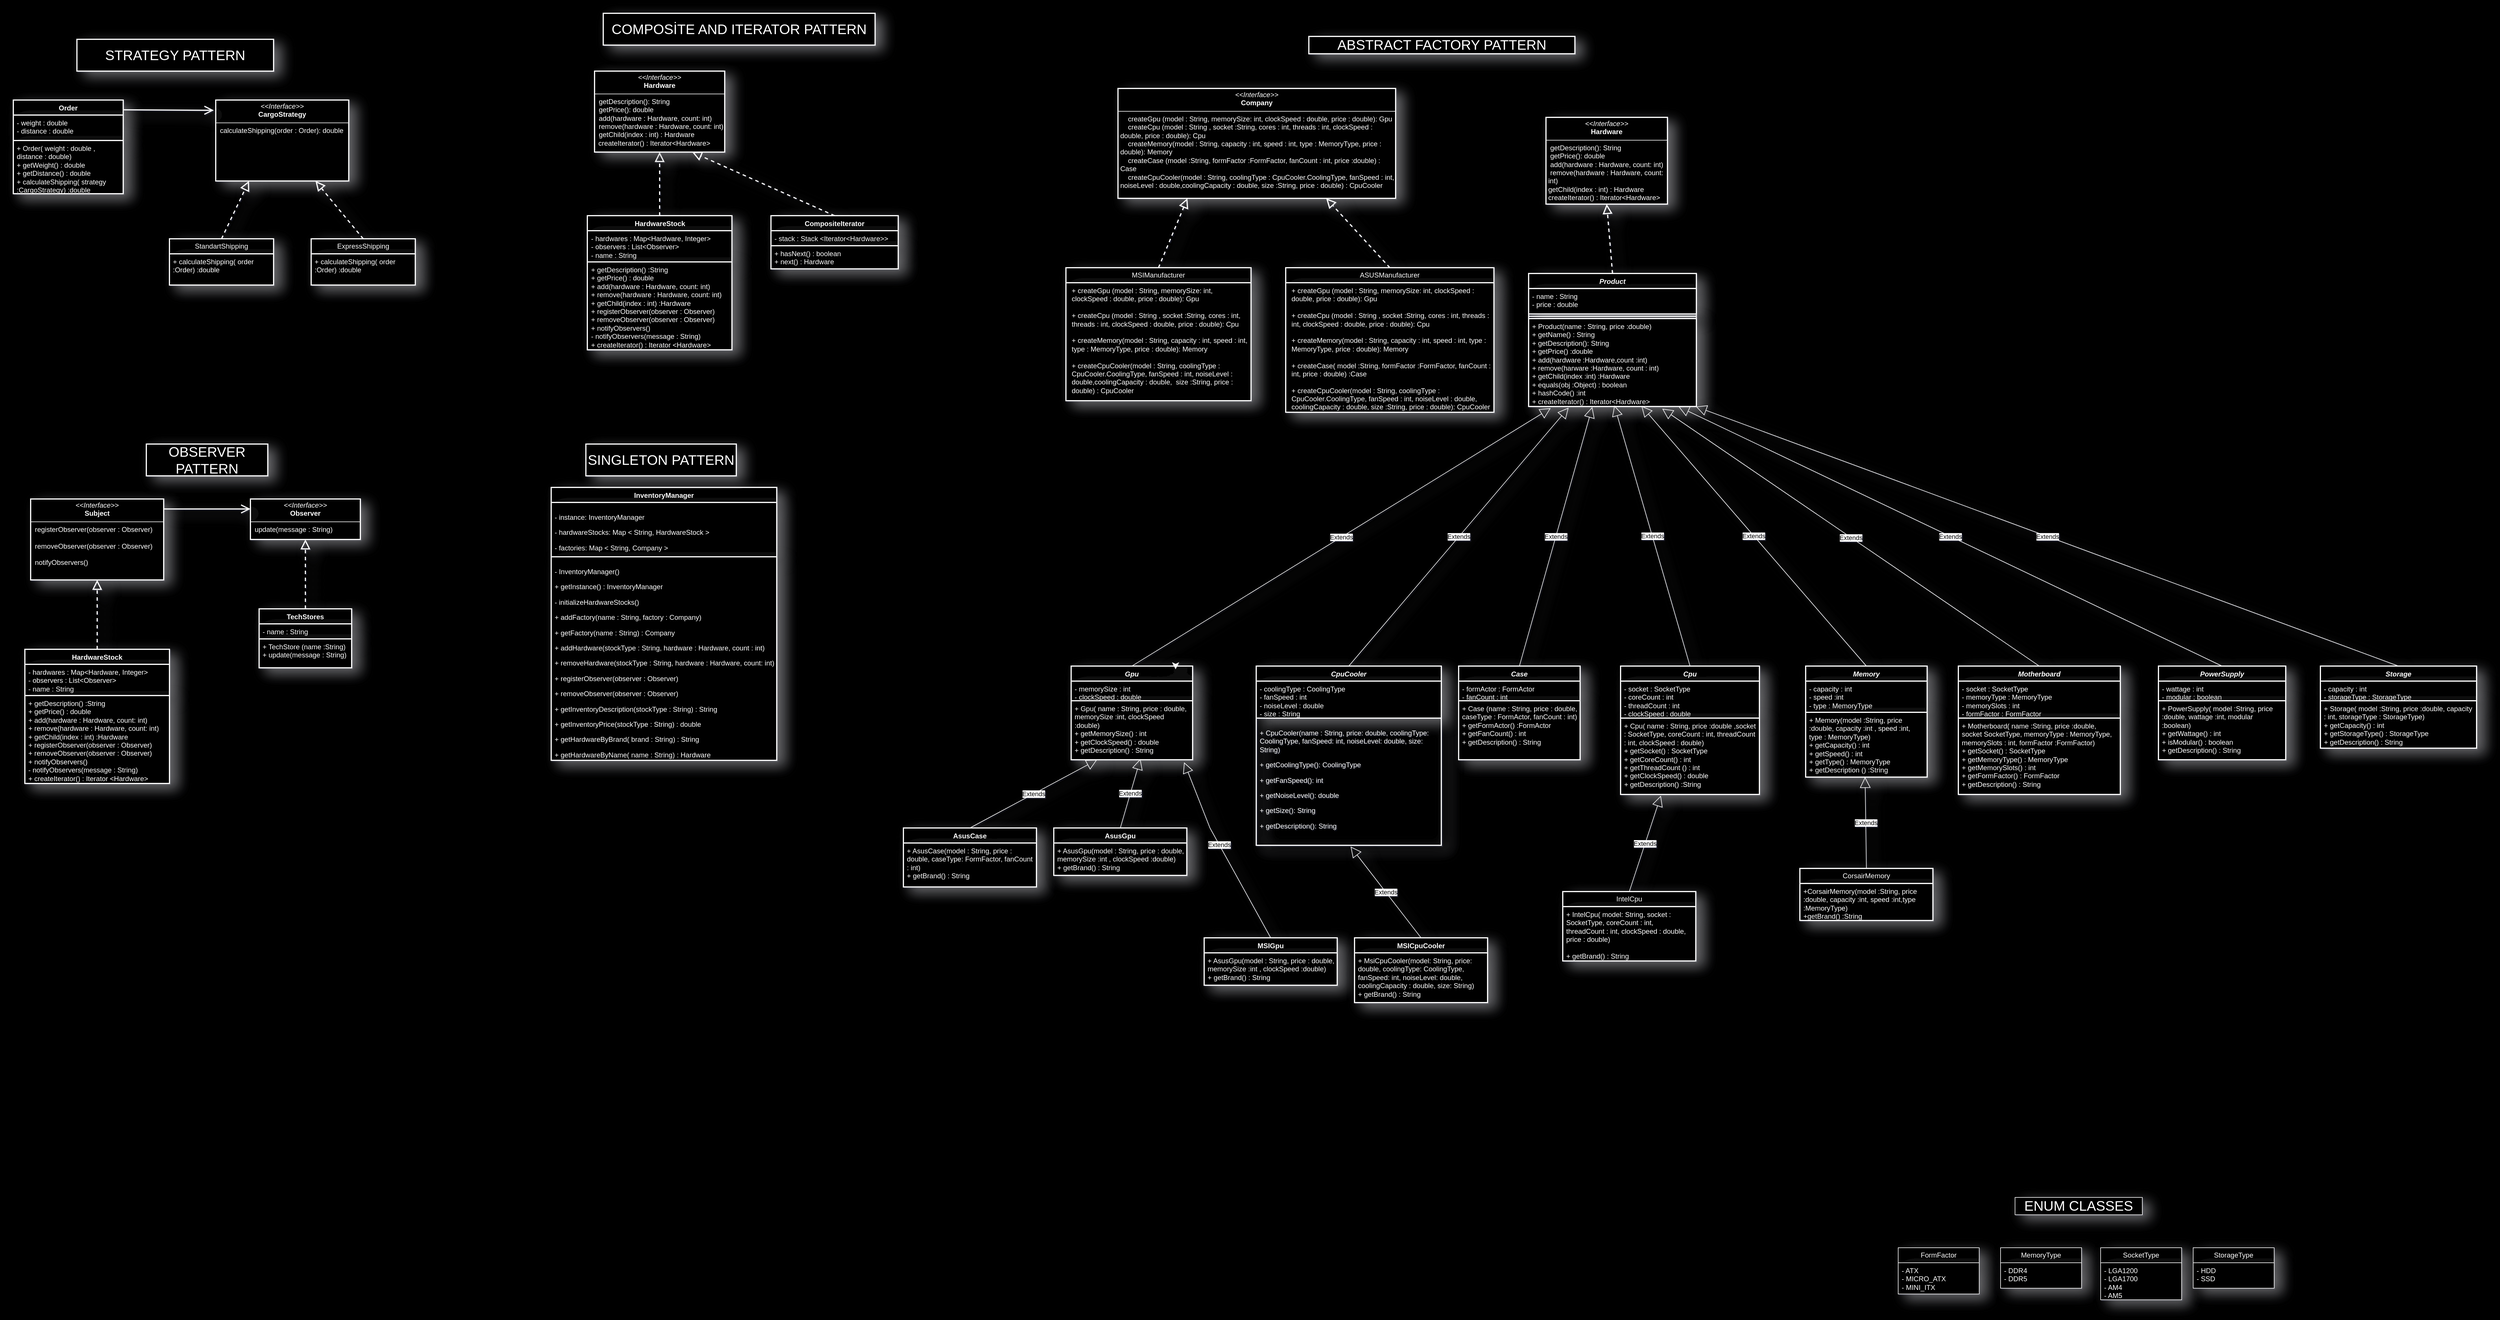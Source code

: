 <mxfile version="25.0.1">
  <diagram id="C5RBs43oDa-KdzZeNtuy" name="Page-1">
    <mxGraphModel dx="7572" dy="3164" grid="0" gridSize="10" guides="1" tooltips="1" connect="1" arrows="1" fold="1" page="0" pageScale="1" pageWidth="827" pageHeight="1169" background="#000000" math="0" shadow="1">
      <root>
        <mxCell id="WIyWlLk6GJQsqaUBKTNV-0" />
        <mxCell id="WIyWlLk6GJQsqaUBKTNV-1" parent="WIyWlLk6GJQsqaUBKTNV-0" />
        <mxCell id="6QeNphfjCAm_pFqaKiIY-25" value="&lt;i&gt;Product&lt;/i&gt;" style="swimlane;fontStyle=1;align=center;verticalAlign=top;childLayout=stackLayout;horizontal=1;startSize=26;horizontalStack=0;resizeParent=1;resizeParentMax=0;resizeLast=0;collapsible=1;marginBottom=0;whiteSpace=wrap;html=1;shadow=1;swimlaneLine=1;fillColor=#000000;strokeColor=#FFFFFF;fontColor=#ffffff;rounded=0;strokeWidth=2;shadowColor=#B3B3B3;shadowOpacity=50;shadowOffsetX=13;shadowOffsetY=8;shadowBlur=11;" parent="WIyWlLk6GJQsqaUBKTNV-1" vertex="1">
          <mxGeometry x="1090" y="-80" width="290" height="230" as="geometry" />
        </mxCell>
        <mxCell id="6QeNphfjCAm_pFqaKiIY-26" value="- name : String&lt;div&gt;- price : double&lt;/div&gt;" style="text;align=left;verticalAlign=top;spacingLeft=4;spacingRight=4;overflow=hidden;rotatable=0;points=[[0,0.5],[1,0.5]];portConstraint=eastwest;whiteSpace=wrap;html=1;shadow=1;swimlaneLine=1;fillColor=#000000;strokeColor=#FFFFFF;fontColor=#ffffff;rounded=0;strokeWidth=2;shadowColor=#B3B3B3;shadowOpacity=50;shadowOffsetX=13;shadowOffsetY=8;shadowBlur=11;" parent="6QeNphfjCAm_pFqaKiIY-25" vertex="1">
          <mxGeometry y="26" width="290" height="44" as="geometry" />
        </mxCell>
        <mxCell id="6QeNphfjCAm_pFqaKiIY-27" value="" style="line;strokeWidth=2;align=left;verticalAlign=middle;spacingTop=-1;spacingLeft=3;spacingRight=3;rotatable=0;labelPosition=right;points=[];portConstraint=eastwest;shadow=1;swimlaneLine=1;fillColor=#000000;strokeColor=#FFFFFF;fontColor=#ffffff;rounded=0;shadowColor=#B3B3B3;shadowOpacity=50;shadowOffsetX=13;shadowOffsetY=8;shadowBlur=11;" parent="6QeNphfjCAm_pFqaKiIY-25" vertex="1">
          <mxGeometry y="70" width="290" height="8" as="geometry" />
        </mxCell>
        <mxCell id="6QeNphfjCAm_pFqaKiIY-28" value="+ Product(name : String, price :double)&lt;div&gt;+ getName() : String&lt;br&gt;&lt;div&gt;+ getDescription(): String&lt;/div&gt;&lt;div&gt;+ getPrice() :double&lt;/div&gt;&lt;div&gt;+ add(hardware :Hardware,count :int)&lt;/div&gt;&lt;div&gt;+ remove(harware :Hardware, count : int)&lt;/div&gt;&lt;div&gt;+ getChild(index :int) :Hardware&lt;/div&gt;&lt;/div&gt;&lt;div&gt;+ equals(obj :Object) : boolean&lt;/div&gt;&lt;div&gt;+ hashCode() :int&lt;/div&gt;&lt;div&gt;+ createIterator() : Iterator&amp;lt;Hardware&amp;gt;&lt;/div&gt;" style="text;align=left;verticalAlign=top;spacingLeft=4;spacingRight=4;overflow=hidden;rotatable=0;points=[[0,0.5],[1,0.5]];portConstraint=eastwest;whiteSpace=wrap;html=1;shadow=1;swimlaneLine=1;fillColor=#000000;strokeColor=#FFFFFF;fontColor=#ffffff;rounded=0;strokeWidth=2;shadowColor=#B3B3B3;shadowOpacity=50;shadowOffsetX=13;shadowOffsetY=8;shadowBlur=11;" parent="6QeNphfjCAm_pFqaKiIY-25" vertex="1">
          <mxGeometry y="78" width="290" height="152" as="geometry" />
        </mxCell>
        <mxCell id="6QeNphfjCAm_pFqaKiIY-34" value="&lt;p style=&quot;margin:0px;margin-top:4px;text-align:center;&quot;&gt;&lt;i&gt;&amp;lt;&amp;lt;Interface&amp;gt;&amp;gt;&lt;/i&gt;&lt;br&gt;&lt;b&gt;Company&lt;/b&gt;&lt;/p&gt;&lt;hr size=&quot;1&quot; style=&quot;border-style:solid;&quot;&gt;&lt;p style=&quot;margin:0px;margin-left:4px;&quot;&gt;&amp;nbsp; &amp;nbsp; createGpu (model : String, memorySize: int, clockSpeed : double, price : double): Gpu&lt;br&gt;&amp;nbsp; &amp;nbsp; createCpu (model : String , socket :String, cores : int, threads : int, clockSpeed : double, price : double): Cpu&lt;/p&gt;&lt;p style=&quot;margin:0px;margin-left:4px;&quot;&gt;&amp;nbsp; &amp;nbsp; createMemory(model : String, capacity : int, speed : int, type : MemoryType, price : double): Memory&amp;nbsp;&lt;/p&gt;&lt;p style=&quot;margin:0px;margin-left:4px;&quot;&gt;&amp;nbsp; &amp;nbsp; createCase (model :String, formFactor :FormFactor, fanCount : int, price :double) : Case&lt;/p&gt;&lt;p style=&quot;margin:0px;margin-left:4px;&quot;&gt;&amp;nbsp; &amp;nbsp; createCpuCooler(model : String, coolingType : CpuCooler.CoolingType, fanSpeed : int, noiseLevel : double,&lt;span style=&quot;background-color: initial;&quot;&gt;coolingCapacity : double,&lt;/span&gt;&lt;span style=&quot;background-color: initial;&quot;&gt;&amp;nbsp;size :String, price : double) : CpuCooler&lt;/span&gt;&lt;/p&gt;" style="verticalAlign=top;align=left;overflow=fill;html=1;whiteSpace=wrap;shadow=1;swimlaneLine=1;fillColor=#000000;strokeColor=#FFFFFF;fontColor=#ffffff;rounded=0;strokeWidth=2;shadowColor=#B3B3B3;shadowOpacity=50;shadowOffsetX=13;shadowOffsetY=8;shadowBlur=11;" parent="WIyWlLk6GJQsqaUBKTNV-1" vertex="1">
          <mxGeometry x="380" y="-400" width="480" height="190" as="geometry" />
        </mxCell>
        <mxCell id="6QeNphfjCAm_pFqaKiIY-39" value="ASUSManufacturer" style="swimlane;fontStyle=0;childLayout=stackLayout;horizontal=1;startSize=26;horizontalStack=0;resizeParent=1;resizeParentMax=0;resizeLast=0;collapsible=1;marginBottom=0;whiteSpace=wrap;html=1;shadow=1;swimlaneLine=1;fillColor=#000000;strokeColor=#FFFFFF;fontColor=#ffffff;rounded=0;strokeWidth=2;shadowColor=#B3B3B3;shadowOpacity=50;shadowOffsetX=13;shadowOffsetY=8;shadowBlur=11;" parent="WIyWlLk6GJQsqaUBKTNV-1" vertex="1">
          <mxGeometry x="670" y="-90" width="360" height="250" as="geometry" />
        </mxCell>
        <mxCell id="6QeNphfjCAm_pFqaKiIY-40" value="&lt;p style=&quot;margin: 0px 0px 0px 4px;&quot;&gt;+ createGpu (model : String, memorySize: int, clockSpeed : double, price : double): Gpu&lt;br&gt;&amp;nbsp; &amp;nbsp;&lt;/p&gt;&lt;p style=&quot;margin: 0px 0px 0px 4px;&quot;&gt;+ createCpu (model : String , socket :String, cores : int, threads : int, clockSpeed : double, price : double): Cpu&lt;/p&gt;&lt;p style=&quot;margin: 0px 0px 0px 4px;&quot;&gt;&amp;nbsp;&amp;nbsp;&lt;/p&gt;&lt;p style=&quot;margin: 0px 0px 0px 4px;&quot;&gt;+ createMemory(model : String, capacity : int, speed : int, type : MemoryType, price : double): Memory&amp;nbsp;&lt;/p&gt;&lt;p style=&quot;margin: 0px 0px 0px 4px;&quot;&gt;&amp;nbsp; &amp;nbsp;&lt;/p&gt;&lt;p style=&quot;margin: 0px 0px 0px 4px;&quot;&gt;+ createCase( model :String, formFactor :FormFactor, fanCount : int, price : double) :Case&lt;/p&gt;&lt;p style=&quot;margin: 0px 0px 0px 4px;&quot;&gt;&amp;nbsp;&lt;/p&gt;&lt;p style=&quot;margin: 0px 0px 0px 4px;&quot;&gt;+ createCpuCooler(model : String, coolingType : CpuCooler.CoolingType, fanSpeed : int, noiseLevel : double, coolingCapacity : double, size :String, price : double): CpuCooler&lt;/p&gt;" style="text;align=left;verticalAlign=top;spacingLeft=4;spacingRight=4;overflow=hidden;rotatable=0;points=[[0,0.5],[1,0.5]];portConstraint=eastwest;whiteSpace=wrap;html=1;shadow=1;swimlaneLine=1;fillColor=#000000;strokeColor=#FFFFFF;fontColor=#ffffff;rounded=0;strokeWidth=2;shadowColor=#B3B3B3;shadowOpacity=50;shadowOffsetX=13;shadowOffsetY=8;shadowBlur=11;" parent="6QeNphfjCAm_pFqaKiIY-39" vertex="1">
          <mxGeometry y="26" width="360" height="224" as="geometry" />
        </mxCell>
        <mxCell id="6QeNphfjCAm_pFqaKiIY-43" value="" style="endArrow=block;dashed=1;endFill=0;endSize=12;html=1;rounded=0;exitX=0.5;exitY=0;exitDx=0;exitDy=0;entryX=0.75;entryY=1;entryDx=0;entryDy=0;shadow=1;swimlaneLine=1;fillColor=#a0522d;strokeColor=#FFFFFF;strokeWidth=2;shadowColor=#B3B3B3;shadowOpacity=50;shadowOffsetX=13;shadowOffsetY=8;shadowBlur=11;" parent="WIyWlLk6GJQsqaUBKTNV-1" source="6QeNphfjCAm_pFqaKiIY-39" target="6QeNphfjCAm_pFqaKiIY-34" edge="1">
          <mxGeometry width="160" relative="1" as="geometry">
            <mxPoint x="630" y="-150" as="sourcePoint" />
            <mxPoint x="790" y="-150" as="targetPoint" />
          </mxGeometry>
        </mxCell>
        <mxCell id="6QeNphfjCAm_pFqaKiIY-48" value="MSIManufacturer" style="swimlane;fontStyle=0;childLayout=stackLayout;horizontal=1;startSize=26;horizontalStack=0;resizeParent=1;resizeParentMax=0;resizeLast=0;collapsible=1;marginBottom=0;whiteSpace=wrap;html=1;shadow=1;swimlaneLine=1;fillColor=#000000;strokeColor=#FFFFFF;fontColor=#ffffff;rounded=0;strokeWidth=2;shadowColor=#B3B3B3;shadowOpacity=50;shadowOffsetX=13;shadowOffsetY=8;shadowBlur=11;" parent="WIyWlLk6GJQsqaUBKTNV-1" vertex="1">
          <mxGeometry x="290" y="-90" width="320" height="230" as="geometry" />
        </mxCell>
        <mxCell id="6QeNphfjCAm_pFqaKiIY-49" value="&lt;p style=&quot;margin: 0px 0px 0px 4px;&quot;&gt;+ createGpu (model : String, memorySize: int, clockSpeed : double, price : double): Gpu&lt;br&gt;&lt;br&gt;&lt;/p&gt;&lt;p style=&quot;margin: 0px 0px 0px 4px;&quot;&gt;+ createCpu (model : String , socket :String, cores : int, threads : int, clockSpeed : double, price : double): Cpu&lt;/p&gt;&lt;p style=&quot;margin: 0px 0px 0px 4px;&quot;&gt;&amp;nbsp; &amp;nbsp;&lt;/p&gt;&lt;p style=&quot;margin: 0px 0px 0px 4px;&quot;&gt;+ createMemory(model : String, capacity : int, speed : int, type : MemoryType, price : double): Memory&amp;nbsp;&lt;/p&gt;&lt;p style=&quot;margin: 0px 0px 0px 4px;&quot;&gt;&amp;nbsp; &amp;nbsp;&lt;/p&gt;&lt;p style=&quot;margin: 0px 0px 0px 4px;&quot;&gt;+ createCpuCooler(model : String, coolingType : CpuCooler.CoolingType, fanSpeed : int, noiseLevel : double,coolingCapacity : double,&amp;nbsp; size :String, price : double) : CpuCooler&lt;/p&gt;" style="text;align=left;verticalAlign=top;spacingLeft=4;spacingRight=4;overflow=hidden;rotatable=0;points=[[0,0.5],[1,0.5]];portConstraint=eastwest;whiteSpace=wrap;html=1;shadow=1;swimlaneLine=1;fillColor=#000000;strokeColor=#FFFFFF;fontColor=#ffffff;rounded=0;strokeWidth=2;shadowColor=#B3B3B3;shadowOpacity=50;shadowOffsetX=13;shadowOffsetY=8;shadowBlur=11;" parent="6QeNphfjCAm_pFqaKiIY-48" vertex="1">
          <mxGeometry y="26" width="320" height="204" as="geometry" />
        </mxCell>
        <mxCell id="6QeNphfjCAm_pFqaKiIY-52" value="" style="endArrow=block;dashed=1;endFill=0;endSize=12;html=1;rounded=0;exitX=0.5;exitY=0;exitDx=0;exitDy=0;entryX=0.25;entryY=1;entryDx=0;entryDy=0;shadow=1;swimlaneLine=1;fillColor=#a0522d;strokeColor=#FFFFFF;strokeWidth=2;shadowColor=#B3B3B3;shadowOpacity=50;shadowOffsetX=13;shadowOffsetY=8;shadowBlur=11;" parent="WIyWlLk6GJQsqaUBKTNV-1" source="6QeNphfjCAm_pFqaKiIY-48" target="6QeNphfjCAm_pFqaKiIY-34" edge="1">
          <mxGeometry width="160" relative="1" as="geometry">
            <mxPoint x="570" y="-70" as="sourcePoint" />
            <mxPoint x="713" y="-190" as="targetPoint" />
          </mxGeometry>
        </mxCell>
        <mxCell id="6QeNphfjCAm_pFqaKiIY-53" value="&lt;p style=&quot;margin:0px;margin-top:4px;text-align:center;&quot;&gt;&lt;i&gt;&amp;lt;&amp;lt;Interface&amp;gt;&amp;gt;&lt;/i&gt;&lt;br&gt;&lt;b&gt;Hardware&lt;/b&gt;&lt;/p&gt;&lt;hr size=&quot;1&quot; style=&quot;border-style:solid;&quot;&gt;&lt;p style=&quot;margin:0px;margin-left:4px;&quot;&gt;&lt;span style=&quot;background-color: initial;&quot;&gt;&amp;nbsp;getDescription(): String&lt;/span&gt;&lt;/p&gt;&lt;p style=&quot;margin:0px;margin-left:4px;&quot;&gt;&amp;nbsp;getPrice(): double&lt;/p&gt;&lt;p style=&quot;margin:0px;margin-left:4px;&quot;&gt;&amp;nbsp;add(hardware : Hardware, count: int)&lt;/p&gt;&lt;p style=&quot;margin:0px;margin-left:4px;&quot;&gt;&amp;nbsp;remove&lt;span style=&quot;background-color: initial;&quot;&gt;(hardware : Hardware, count: int)&lt;/span&gt;&lt;/p&gt;&lt;p style=&quot;margin:0px;margin-left:4px;&quot;&gt;&lt;span style=&quot;background-color: initial;&quot;&gt;getChild(index : int) : Hardware&lt;/span&gt;&lt;/p&gt;&lt;p style=&quot;margin:0px;margin-left:4px;&quot;&gt;createIterator() : Iterator&amp;lt;Hardware&amp;gt;&lt;/p&gt;&lt;p style=&quot;margin:0px;margin-left:4px;&quot;&gt;&lt;br&gt;&lt;/p&gt;" style="verticalAlign=top;align=left;overflow=fill;html=1;whiteSpace=wrap;shadow=1;swimlaneLine=1;fillColor=#000000;strokeColor=#FFFFFF;fontColor=#ffffff;rounded=0;strokeWidth=2;shadowColor=#B3B3B3;shadowOpacity=50;shadowOffsetX=13;shadowOffsetY=8;shadowBlur=11;" parent="WIyWlLk6GJQsqaUBKTNV-1" vertex="1">
          <mxGeometry x="1120" y="-350" width="210" height="150" as="geometry" />
        </mxCell>
        <mxCell id="6QeNphfjCAm_pFqaKiIY-54" value="HardwareStock" style="swimlane;fontStyle=1;align=center;verticalAlign=top;childLayout=stackLayout;horizontal=1;startSize=26;horizontalStack=0;resizeParent=1;resizeParentMax=0;resizeLast=0;collapsible=1;marginBottom=0;whiteSpace=wrap;html=1;shadow=1;swimlaneLine=1;fillColor=#000000;strokeColor=#FFFFFF;fontColor=#ffffff;rounded=0;strokeWidth=2;shadowColor=#B3B3B3;shadowOpacity=50;shadowOffsetX=13;shadowOffsetY=8;shadowBlur=11;" parent="WIyWlLk6GJQsqaUBKTNV-1" vertex="1">
          <mxGeometry x="-537.5" y="-180" width="250" height="232" as="geometry" />
        </mxCell>
        <mxCell id="6QeNphfjCAm_pFqaKiIY-55" value="- hardwares : Map&amp;lt;Hardware, Integer&amp;gt; &lt;div&gt;- observers : List&amp;lt;Observer&amp;gt;&lt;/div&gt;&lt;div&gt;- name : String&lt;/div&gt;" style="text;align=left;verticalAlign=top;spacingLeft=4;spacingRight=4;overflow=hidden;rotatable=0;points=[[0,0.5],[1,0.5]];portConstraint=eastwest;whiteSpace=wrap;html=1;shadow=1;swimlaneLine=1;fillColor=#000000;strokeColor=#FFFFFF;fontColor=#ffffff;rounded=0;strokeWidth=2;shadowColor=#B3B3B3;shadowOpacity=50;shadowOffsetX=13;shadowOffsetY=8;shadowBlur=11;" parent="6QeNphfjCAm_pFqaKiIY-54" vertex="1">
          <mxGeometry y="26" width="250" height="54" as="geometry" />
        </mxCell>
        <mxCell id="6QeNphfjCAm_pFqaKiIY-57" value="&lt;div&gt;&lt;span style=&quot;background-color: initial;&quot;&gt;+ getDescription() :String&lt;/span&gt;&lt;/div&gt;&lt;div&gt;+ getPrice() : double&lt;/div&gt;&lt;div&gt;+&amp;nbsp;&lt;span style=&quot;background-color: initial;&quot;&gt;add(hardware : Hardware, count: int)&lt;/span&gt;&lt;/div&gt;&lt;div&gt;&lt;span style=&quot;background-color: initial;&quot;&gt;+ remove&lt;/span&gt;&lt;span style=&quot;background-color: initial;&quot;&gt;(hardware : Hardware, count: int)&lt;/span&gt;&lt;/div&gt;&lt;div&gt;&lt;span style=&quot;background-color: initial;&quot;&gt;+ getChild(index : int) :Hardware&lt;/span&gt;&lt;/div&gt;&lt;div&gt;&lt;span style=&quot;background-color: initial;&quot;&gt;+ registerObserver(observer : Observer)&lt;/span&gt;&lt;/div&gt;&lt;div&gt;&lt;span style=&quot;background-color: initial;&quot;&gt;+&lt;/span&gt;&lt;span style=&quot;background-color: initial;&quot;&gt;&amp;nbsp;removeObserver(observer : Observer)&lt;/span&gt;&lt;/div&gt;&lt;div&gt;&lt;span style=&quot;background-color: initial;&quot;&gt;+ notify&lt;/span&gt;&lt;span style=&quot;background-color: initial;&quot;&gt;Observers()&lt;/span&gt;&lt;/div&gt;&lt;div&gt;&lt;div&gt;&lt;span style=&quot;background-color: initial;&quot;&gt;- notify&lt;/span&gt;&lt;span style=&quot;background-color: initial;&quot;&gt;Observers(message : String)&lt;/span&gt;&lt;/div&gt;&lt;div&gt;&lt;span style=&quot;background-color: initial;&quot;&gt;+ createIterator() : Iterator &amp;lt;Hardware&amp;gt;&lt;/span&gt;&lt;/div&gt;&lt;div&gt;&lt;br&gt;&lt;/div&gt;&lt;/div&gt;&lt;div&gt;&lt;div&gt;&lt;br&gt;&lt;/div&gt;&lt;/div&gt;" style="text;align=left;verticalAlign=top;spacingLeft=4;spacingRight=4;overflow=hidden;rotatable=0;points=[[0,0.5],[1,0.5]];portConstraint=eastwest;whiteSpace=wrap;html=1;shadow=1;swimlaneLine=1;fillColor=#000000;strokeColor=#FFFFFF;fontColor=#ffffff;rounded=0;strokeWidth=2;shadowColor=#B3B3B3;shadowOpacity=50;shadowOffsetX=13;shadowOffsetY=8;shadowBlur=11;" parent="6QeNphfjCAm_pFqaKiIY-54" vertex="1">
          <mxGeometry y="80" width="250" height="152" as="geometry" />
        </mxCell>
        <mxCell id="6QeNphfjCAm_pFqaKiIY-58" value="" style="endArrow=block;dashed=1;endFill=0;endSize=12;html=1;rounded=0;exitX=0.5;exitY=0;exitDx=0;exitDy=0;shadow=1;swimlaneLine=1;fillColor=#a0522d;strokeColor=#FFFFFF;strokeWidth=2;shadowColor=#B3B3B3;shadowOpacity=50;shadowOffsetX=13;shadowOffsetY=8;shadowBlur=11;" parent="WIyWlLk6GJQsqaUBKTNV-1" source="6QeNphfjCAm_pFqaKiIY-54" target="XWvDcAkHK5dL2flV-9Gg-0" edge="1">
          <mxGeometry width="160" relative="1" as="geometry">
            <mxPoint x="-285" y="-175" as="sourcePoint" />
            <mxPoint x="-125" y="-175" as="targetPoint" />
          </mxGeometry>
        </mxCell>
        <mxCell id="6QeNphfjCAm_pFqaKiIY-59" value="&lt;p style=&quot;margin:0px;margin-top:4px;text-align:center;&quot;&gt;&lt;i&gt;&amp;lt;&amp;lt;Interface&amp;gt;&amp;gt;&lt;/i&gt;&lt;br&gt;&lt;b&gt;Subject&lt;/b&gt;&lt;/p&gt;&lt;hr size=&quot;1&quot; style=&quot;border-style:solid;&quot;&gt;&lt;p style=&quot;margin:0px;margin-left:4px;&quot;&gt;&amp;nbsp;registerObserver(observer : Observer)&lt;br&gt;&lt;br&gt;&lt;/p&gt;&lt;p style=&quot;margin:0px;margin-left:4px;&quot;&gt;&amp;nbsp;removeObserver(observer : Observer)&lt;/p&gt;&lt;p style=&quot;margin:0px;margin-left:4px;&quot;&gt;&lt;br&gt;&lt;/p&gt;&lt;p style=&quot;margin:0px;margin-left:4px;&quot;&gt;&amp;nbsp;notify&lt;span style=&quot;background-color: initial;&quot;&gt;Observers()&lt;/span&gt;&lt;/p&gt;" style="verticalAlign=top;align=left;overflow=fill;html=1;whiteSpace=wrap;shadow=1;swimlaneLine=1;fillColor=#000000;strokeColor=#FFFFFF;fontColor=#ffffff;rounded=0;strokeWidth=2;shadowColor=#B3B3B3;shadowOpacity=50;shadowOffsetX=13;shadowOffsetY=8;shadowBlur=11;" parent="WIyWlLk6GJQsqaUBKTNV-1" vertex="1">
          <mxGeometry x="-1500" y="310" width="230" height="140" as="geometry" />
        </mxCell>
        <mxCell id="6QeNphfjCAm_pFqaKiIY-60" value="&lt;p style=&quot;margin:0px;margin-top:4px;text-align:center;&quot;&gt;&lt;i&gt;&amp;lt;&amp;lt;Interface&amp;gt;&amp;gt;&lt;/i&gt;&lt;br&gt;&lt;b&gt;Observer&lt;/b&gt;&lt;/p&gt;&lt;hr size=&quot;1&quot; style=&quot;border-style:solid;&quot;&gt;&lt;p style=&quot;margin:0px;margin-left:4px;&quot;&gt;&amp;nbsp;update(message : String)&lt;/p&gt;" style="verticalAlign=top;align=left;overflow=fill;html=1;whiteSpace=wrap;shadow=1;swimlaneLine=1;fillColor=#000000;strokeColor=#FFFFFF;fontColor=#ffffff;rounded=0;strokeWidth=2;shadowColor=#B3B3B3;shadowOpacity=50;shadowOffsetX=13;shadowOffsetY=8;shadowBlur=11;" parent="WIyWlLk6GJQsqaUBKTNV-1" vertex="1">
          <mxGeometry x="-1120" y="310" width="190" height="70" as="geometry" />
        </mxCell>
        <mxCell id="6QeNphfjCAm_pFqaKiIY-62" value="" style="endArrow=block;dashed=1;endFill=0;endSize=12;html=1;rounded=0;exitX=0.5;exitY=0;exitDx=0;exitDy=0;entryX=0.5;entryY=1;entryDx=0;entryDy=0;shadow=1;swimlaneLine=1;fillColor=#a0522d;strokeColor=#FFFFFF;strokeWidth=2;shadowColor=#B3B3B3;shadowOpacity=50;shadowOffsetX=13;shadowOffsetY=8;shadowBlur=11;" parent="WIyWlLk6GJQsqaUBKTNV-1" source="6QeNphfjCAm_pFqaKiIY-25" target="6QeNphfjCAm_pFqaKiIY-53" edge="1">
          <mxGeometry width="160" relative="1" as="geometry">
            <mxPoint x="750" y="210" as="sourcePoint" />
            <mxPoint x="910" y="210" as="targetPoint" />
          </mxGeometry>
        </mxCell>
        <mxCell id="XWvDcAkHK5dL2flV-9Gg-0" value="&lt;p style=&quot;margin:0px;margin-top:4px;text-align:center;&quot;&gt;&lt;i&gt;&amp;lt;&amp;lt;Interface&amp;gt;&amp;gt;&lt;/i&gt;&lt;br&gt;&lt;b&gt;Hardware&lt;/b&gt;&lt;/p&gt;&lt;hr size=&quot;1&quot; style=&quot;border-style:solid;&quot;&gt;&lt;p style=&quot;margin:0px;margin-left:4px;&quot;&gt;&lt;span style=&quot;background-color: initial;&quot;&gt;&amp;nbsp;getDescription(): String&lt;/span&gt;&lt;/p&gt;&lt;p style=&quot;margin:0px;margin-left:4px;&quot;&gt;&amp;nbsp;getPrice(): double&lt;/p&gt;&lt;p style=&quot;margin:0px;margin-left:4px;&quot;&gt;&amp;nbsp;add(hardware : Hardware, count: int)&lt;/p&gt;&lt;p style=&quot;margin:0px;margin-left:4px;&quot;&gt;&amp;nbsp;remove&lt;span style=&quot;background-color: initial;&quot;&gt;(hardware : Hardware, count: int)&lt;/span&gt;&lt;/p&gt;&lt;p style=&quot;margin:0px;margin-left:4px;&quot;&gt;&lt;span style=&quot;background-color: initial;&quot;&gt;&amp;nbsp;getChild(index : int) : Hardware&lt;/span&gt;&lt;/p&gt;&lt;div&gt;&amp;nbsp; createIterator() : Iterator&amp;lt;Hardware&amp;gt;&lt;span style=&quot;background-color: initial;&quot;&gt;&lt;/span&gt;&lt;/div&gt;&lt;p style=&quot;margin:0px;margin-left:4px;&quot;&gt;&lt;br&gt;&lt;/p&gt;" style="verticalAlign=top;align=left;overflow=fill;html=1;whiteSpace=wrap;shadow=1;swimlaneLine=1;fillColor=#000000;strokeColor=#FFFFFF;fontColor=#ffffff;rounded=0;strokeWidth=2;shadowColor=#B3B3B3;shadowOpacity=50;shadowOffsetX=13;shadowOffsetY=8;shadowBlur=11;" parent="WIyWlLk6GJQsqaUBKTNV-1" vertex="1">
          <mxGeometry x="-525" y="-430" width="225" height="140" as="geometry" />
        </mxCell>
        <mxCell id="XWvDcAkHK5dL2flV-9Gg-3" value="&lt;p style=&quot;margin:0px;margin-top:4px;text-align:center;&quot;&gt;&lt;i&gt;&amp;lt;&amp;lt;Interface&amp;gt;&amp;gt;&lt;/i&gt;&lt;br&gt;&lt;b&gt;CargoStrategy&lt;/b&gt;&lt;/p&gt;&lt;hr size=&quot;1&quot; style=&quot;border-style:solid;&quot;&gt;&lt;p style=&quot;margin:0px;margin-left:4px;&quot;&gt;&amp;nbsp;calculateShipping(order : Order): double&lt;/p&gt;" style="verticalAlign=top;align=left;overflow=fill;html=1;whiteSpace=wrap;shadow=1;swimlaneLine=1;fillColor=#000000;strokeColor=#FFFFFF;fontColor=#ffffff;rounded=0;strokeWidth=2;shadowColor=#B3B3B3;shadowOpacity=50;shadowOffsetX=13;shadowOffsetY=8;shadowBlur=11;" parent="WIyWlLk6GJQsqaUBKTNV-1" vertex="1">
          <mxGeometry x="-1180" y="-380" width="230" height="140" as="geometry" />
        </mxCell>
        <mxCell id="XWvDcAkHK5dL2flV-9Gg-4" value="Order" style="swimlane;fontStyle=1;align=center;verticalAlign=top;childLayout=stackLayout;horizontal=1;startSize=26;horizontalStack=0;resizeParent=1;resizeParentMax=0;resizeLast=0;collapsible=1;marginBottom=0;whiteSpace=wrap;html=1;shadow=1;swimlaneLine=1;fillColor=#000000;strokeColor=#FFFFFF;fontColor=#ffffff;rounded=0;strokeWidth=2;shadowColor=#B3B3B3;shadowOpacity=50;shadowOffsetX=13;shadowOffsetY=8;shadowBlur=11;" parent="WIyWlLk6GJQsqaUBKTNV-1" vertex="1">
          <mxGeometry x="-1530" y="-380" width="190" height="162" as="geometry" />
        </mxCell>
        <mxCell id="XWvDcAkHK5dL2flV-9Gg-5" value="- weight : double&lt;div&gt;- distance : double&lt;/div&gt;" style="text;align=left;verticalAlign=top;spacingLeft=4;spacingRight=4;overflow=hidden;rotatable=0;points=[[0,0.5],[1,0.5]];portConstraint=eastwest;whiteSpace=wrap;html=1;shadow=1;swimlaneLine=1;fillColor=#000000;strokeColor=#FFFFFF;fontColor=#ffffff;rounded=0;strokeWidth=2;shadowColor=#B3B3B3;shadowOpacity=50;shadowOffsetX=13;shadowOffsetY=8;shadowBlur=11;" parent="XWvDcAkHK5dL2flV-9Gg-4" vertex="1">
          <mxGeometry y="26" width="190" height="44" as="geometry" />
        </mxCell>
        <mxCell id="XWvDcAkHK5dL2flV-9Gg-7" value="+ Order( weight : double , distance : double)&lt;div&gt;+ getWeight() : double&lt;/div&gt;&lt;div&gt;+ getDistance() : double&lt;/div&gt;&lt;div&gt;+ calculateShipping( strategy :CargoStrategy) :double&amp;nbsp;&lt;/div&gt;" style="text;align=left;verticalAlign=top;spacingLeft=4;spacingRight=4;overflow=hidden;rotatable=0;points=[[0,0.5],[1,0.5]];portConstraint=eastwest;whiteSpace=wrap;html=1;shadow=1;swimlaneLine=1;fillColor=#000000;strokeColor=#FFFFFF;fontColor=#ffffff;rounded=0;strokeWidth=2;shadowColor=#B3B3B3;shadowOpacity=50;shadowOffsetX=13;shadowOffsetY=8;shadowBlur=11;" parent="XWvDcAkHK5dL2flV-9Gg-4" vertex="1">
          <mxGeometry y="70" width="190" height="92" as="geometry" />
        </mxCell>
        <mxCell id="XWvDcAkHK5dL2flV-9Gg-8" value="StandartShipping" style="swimlane;fontStyle=0;childLayout=stackLayout;horizontal=1;startSize=26;horizontalStack=0;resizeParent=1;resizeParentMax=0;resizeLast=0;collapsible=1;marginBottom=0;whiteSpace=wrap;html=1;shadow=1;swimlaneLine=1;fillColor=#000000;strokeColor=#FFFFFF;fontColor=#ffffff;rounded=0;strokeWidth=2;shadowColor=#B3B3B3;shadowOpacity=50;shadowOffsetX=13;shadowOffsetY=8;shadowBlur=11;" parent="WIyWlLk6GJQsqaUBKTNV-1" vertex="1">
          <mxGeometry x="-1260" y="-140" width="180" height="80" as="geometry" />
        </mxCell>
        <mxCell id="XWvDcAkHK5dL2flV-9Gg-9" value="+ calculateShipping( order :Order) :double&amp;nbsp;" style="text;align=left;verticalAlign=top;spacingLeft=4;spacingRight=4;overflow=hidden;rotatable=0;points=[[0,0.5],[1,0.5]];portConstraint=eastwest;whiteSpace=wrap;html=1;shadow=1;swimlaneLine=1;fillColor=#000000;strokeColor=#FFFFFF;fontColor=#ffffff;rounded=0;strokeWidth=2;shadowColor=#B3B3B3;shadowOpacity=50;shadowOffsetX=13;shadowOffsetY=8;shadowBlur=11;" parent="XWvDcAkHK5dL2flV-9Gg-8" vertex="1">
          <mxGeometry y="26" width="180" height="54" as="geometry" />
        </mxCell>
        <mxCell id="XWvDcAkHK5dL2flV-9Gg-12" value="ExpressShipping" style="swimlane;fontStyle=0;childLayout=stackLayout;horizontal=1;startSize=26;horizontalStack=0;resizeParent=1;resizeParentMax=0;resizeLast=0;collapsible=1;marginBottom=0;whiteSpace=wrap;html=1;shadow=1;swimlaneLine=1;fillColor=#000000;strokeColor=#FFFFFF;fontColor=#ffffff;rounded=0;strokeWidth=2;shadowColor=#B3B3B3;shadowOpacity=50;shadowOffsetX=13;shadowOffsetY=8;shadowBlur=11;" parent="WIyWlLk6GJQsqaUBKTNV-1" vertex="1">
          <mxGeometry x="-1015" y="-140" width="180" height="80" as="geometry" />
        </mxCell>
        <mxCell id="XWvDcAkHK5dL2flV-9Gg-13" value="+ calculateShipping( order :Order) :double&amp;nbsp;" style="text;align=left;verticalAlign=top;spacingLeft=4;spacingRight=4;overflow=hidden;rotatable=0;points=[[0,0.5],[1,0.5]];portConstraint=eastwest;whiteSpace=wrap;html=1;shadow=1;swimlaneLine=1;fillColor=#000000;strokeColor=#FFFFFF;fontColor=#ffffff;rounded=0;strokeWidth=2;shadowColor=#B3B3B3;shadowOpacity=50;shadowOffsetX=13;shadowOffsetY=8;shadowBlur=11;" parent="XWvDcAkHK5dL2flV-9Gg-12" vertex="1">
          <mxGeometry y="26" width="180" height="54" as="geometry" />
        </mxCell>
        <mxCell id="XWvDcAkHK5dL2flV-9Gg-15" value="" style="endArrow=block;dashed=1;endFill=0;endSize=12;html=1;rounded=0;exitX=0.5;exitY=0;exitDx=0;exitDy=0;entryX=0.25;entryY=1;entryDx=0;entryDy=0;shadow=1;swimlaneLine=1;fillColor=#a0522d;strokeColor=#FFFFFF;strokeWidth=2;shadowColor=#B3B3B3;shadowOpacity=50;shadowOffsetX=13;shadowOffsetY=8;shadowBlur=11;" parent="WIyWlLk6GJQsqaUBKTNV-1" source="XWvDcAkHK5dL2flV-9Gg-8" target="XWvDcAkHK5dL2flV-9Gg-3" edge="1">
          <mxGeometry width="160" relative="1" as="geometry">
            <mxPoint x="-1120" y="-60" as="sourcePoint" />
            <mxPoint x="-960" y="-60" as="targetPoint" />
          </mxGeometry>
        </mxCell>
        <mxCell id="XWvDcAkHK5dL2flV-9Gg-16" value="" style="endArrow=block;dashed=1;endFill=0;endSize=12;html=1;rounded=0;exitX=0.5;exitY=0;exitDx=0;exitDy=0;entryX=0.75;entryY=1;entryDx=0;entryDy=0;shadow=1;swimlaneLine=1;fillColor=#a0522d;strokeColor=#FFFFFF;strokeWidth=2;shadowColor=#B3B3B3;shadowOpacity=50;shadowOffsetX=13;shadowOffsetY=8;shadowBlur=11;" parent="WIyWlLk6GJQsqaUBKTNV-1" source="XWvDcAkHK5dL2flV-9Gg-12" target="XWvDcAkHK5dL2flV-9Gg-3" edge="1">
          <mxGeometry width="160" relative="1" as="geometry">
            <mxPoint x="-1210" y="-130" as="sourcePoint" />
            <mxPoint x="-1030" y="-230" as="targetPoint" />
          </mxGeometry>
        </mxCell>
        <mxCell id="XWvDcAkHK5dL2flV-9Gg-17" value="" style="endArrow=open;endFill=1;endSize=12;html=1;rounded=0;exitX=1.005;exitY=0.104;exitDx=0;exitDy=0;exitPerimeter=0;entryX=-0.015;entryY=0.127;entryDx=0;entryDy=0;entryPerimeter=0;shadow=1;swimlaneLine=1;fillColor=#a0522d;strokeColor=#FFFFFF;strokeWidth=2;shadowColor=#B3B3B3;shadowOpacity=50;shadowOffsetX=13;shadowOffsetY=8;shadowBlur=11;" parent="WIyWlLk6GJQsqaUBKTNV-1" source="XWvDcAkHK5dL2flV-9Gg-4" target="XWvDcAkHK5dL2flV-9Gg-3" edge="1">
          <mxGeometry width="160" relative="1" as="geometry">
            <mxPoint x="-1120" y="-60" as="sourcePoint" />
            <mxPoint x="-960" y="-60" as="targetPoint" />
          </mxGeometry>
        </mxCell>
        <mxCell id="XR5lh1WbpXn12krqnB3P-0" value="InventoryManager" style="swimlane;fontStyle=1;align=center;verticalAlign=top;childLayout=stackLayout;horizontal=1;startSize=26;horizontalStack=0;resizeParent=1;resizeParentMax=0;resizeLast=0;collapsible=1;marginBottom=0;whiteSpace=wrap;html=1;shadow=1;swimlaneLine=1;fillColor=#000000;strokeColor=#FFFFFF;fontColor=#ffffff;rounded=0;strokeWidth=2;shadowOpacity=50;shadowColor=#B3B3B3;shadowOffsetX=13;shadowOffsetY=8;shadowBlur=11;" parent="WIyWlLk6GJQsqaUBKTNV-1" vertex="1">
          <mxGeometry x="-600" y="290" width="390" height="472" as="geometry" />
        </mxCell>
        <mxCell id="XR5lh1WbpXn12krqnB3P-1" value="&lt;p data-pm-slice=&quot;0 0 []&quot;&gt;- instance: InventoryManager&amp;nbsp;&lt;/p&gt;&lt;p data-pm-slice=&quot;0 0 []&quot;&gt;&lt;span style=&quot;background-color: initial;&quot;&gt;- hardwareStocks: Map &amp;lt; String, HardwareStock &amp;gt;&lt;/span&gt;&lt;/p&gt;&lt;p&gt;&lt;span style=&quot;background-color: initial;&quot;&gt;- factories: Map &amp;lt; String, Company &amp;gt;&amp;nbsp;&lt;/span&gt;&lt;/p&gt;" style="text;align=left;verticalAlign=top;spacingLeft=4;spacingRight=4;overflow=hidden;rotatable=0;points=[[0,0.5],[1,0.5]];portConstraint=eastwest;whiteSpace=wrap;html=1;shadow=1;swimlaneLine=1;fillColor=#000000;strokeColor=#FFFFFF;fontColor=#ffffff;rounded=0;strokeWidth=2;shadowOpacity=50;shadowColor=#B3B3B3;shadowOffsetX=13;shadowOffsetY=8;shadowBlur=11;" parent="XR5lh1WbpXn12krqnB3P-0" vertex="1">
          <mxGeometry y="26" width="390" height="94" as="geometry" />
        </mxCell>
        <mxCell id="XR5lh1WbpXn12krqnB3P-3" value="&lt;p data-pm-slice=&quot;0 0 []&quot;&gt;- InventoryManager()&lt;/p&gt;&lt;p data-pm-slice=&quot;0 0 []&quot;&gt;+ getInstance() : InventoryManager&lt;/p&gt;&lt;p data-pm-slice=&quot;0 0 []&quot;&gt;-&amp;nbsp;initializeHardwareStocks()&lt;/p&gt;&lt;p&gt; + addFactory(name : String, factory : Company) &lt;/p&gt;&lt;p&gt; + getFactory(name : String) : Company         &lt;/p&gt;&lt;p&gt; + addHardware(stockType : String, hardware : Hardware, count : int) &lt;/p&gt;&lt;p&gt; + removeHardware(stockType : String, hardware : Hardware, count: int) &lt;/p&gt;&lt;p&gt; + registerObserver(observer : Observer)      &lt;/p&gt;&lt;p&gt;+ removeObserver(observer : Observer)        &lt;/p&gt;&lt;p&gt;+ getInventoryDescription(stockType : String) : String &lt;/p&gt;&lt;p&gt; + getInventoryPrice(stockType : String) : double&amp;nbsp;&lt;/p&gt;&lt;p&gt;+ getHardwareByBrand( brand : String) : String&lt;/p&gt;&lt;p&gt;+ getHardwareByName( name : String) : Hardware&lt;/p&gt;&lt;p&gt;&lt;br&gt;&lt;/p&gt;" style="text;align=left;verticalAlign=top;spacingLeft=4;spacingRight=4;overflow=hidden;rotatable=0;points=[[0,0.5],[1,0.5]];portConstraint=eastwest;whiteSpace=wrap;html=1;shadow=1;swimlaneLine=1;fillColor=#000000;strokeColor=#FFFFFF;fontColor=#ffffff;rounded=0;strokeWidth=2;shadowOpacity=50;shadowColor=#B3B3B3;shadowOffsetX=13;shadowOffsetY=8;shadowBlur=11;" parent="XR5lh1WbpXn12krqnB3P-0" vertex="1">
          <mxGeometry y="120" width="390" height="352" as="geometry" />
        </mxCell>
        <mxCell id="XR5lh1WbpXn12krqnB3P-4" value="TechStores" style="swimlane;fontStyle=1;align=center;verticalAlign=top;childLayout=stackLayout;horizontal=1;startSize=26;horizontalStack=0;resizeParent=1;resizeParentMax=0;resizeLast=0;collapsible=1;marginBottom=0;whiteSpace=wrap;html=1;shadow=1;swimlaneLine=1;fillColor=#000000;strokeColor=#FFFFFF;fontColor=#ffffff;rounded=0;strokeWidth=2;shadowColor=#B3B3B3;shadowOpacity=50;shadowOffsetX=13;shadowOffsetY=8;shadowBlur=11;" parent="WIyWlLk6GJQsqaUBKTNV-1" vertex="1">
          <mxGeometry x="-1105" y="500" width="160" height="102" as="geometry" />
        </mxCell>
        <mxCell id="XR5lh1WbpXn12krqnB3P-5" value="- name : String" style="text;align=left;verticalAlign=top;spacingLeft=4;spacingRight=4;overflow=hidden;rotatable=0;points=[[0,0.5],[1,0.5]];portConstraint=eastwest;whiteSpace=wrap;html=1;shadow=1;swimlaneLine=1;fillColor=#000000;strokeColor=#FFFFFF;fontColor=#ffffff;rounded=0;strokeWidth=2;shadowColor=#B3B3B3;shadowOpacity=50;shadowOffsetX=13;shadowOffsetY=8;shadowBlur=11;" parent="XR5lh1WbpXn12krqnB3P-4" vertex="1">
          <mxGeometry y="26" width="160" height="26" as="geometry" />
        </mxCell>
        <mxCell id="XR5lh1WbpXn12krqnB3P-7" value="+ TechStore (name :String)&lt;div&gt;+ update(message : String)&lt;/div&gt;" style="text;align=left;verticalAlign=top;spacingLeft=4;spacingRight=4;overflow=hidden;rotatable=0;points=[[0,0.5],[1,0.5]];portConstraint=eastwest;whiteSpace=wrap;html=1;shadow=1;swimlaneLine=1;fillColor=#000000;strokeColor=#FFFFFF;fontColor=#ffffff;rounded=0;strokeWidth=2;shadowColor=#B3B3B3;shadowOpacity=50;shadowOffsetX=13;shadowOffsetY=8;shadowBlur=11;" parent="XR5lh1WbpXn12krqnB3P-4" vertex="1">
          <mxGeometry y="52" width="160" height="50" as="geometry" />
        </mxCell>
        <mxCell id="XR5lh1WbpXn12krqnB3P-8" value="" style="endArrow=block;dashed=1;endFill=0;endSize=12;html=1;rounded=0;entryX=0.5;entryY=1;entryDx=0;entryDy=0;exitX=0.5;exitY=0;exitDx=0;exitDy=0;shadow=1;swimlaneLine=1;fillColor=#a0522d;strokeColor=#FFFFFF;strokeWidth=2;shadowColor=#B3B3B3;shadowOpacity=50;shadowOffsetX=13;shadowOffsetY=8;shadowBlur=11;" parent="WIyWlLk6GJQsqaUBKTNV-1" source="XR5lh1WbpXn12krqnB3P-4" target="6QeNphfjCAm_pFqaKiIY-60" edge="1">
          <mxGeometry width="160" relative="1" as="geometry">
            <mxPoint x="-1200" y="580" as="sourcePoint" />
            <mxPoint x="-1040" y="580" as="targetPoint" />
          </mxGeometry>
        </mxCell>
        <mxCell id="XR5lh1WbpXn12krqnB3P-10" value="" style="endArrow=open;endFill=1;endSize=12;html=1;rounded=0;exitX=1.002;exitY=0.123;exitDx=0;exitDy=0;entryX=0;entryY=0.246;entryDx=0;entryDy=0;exitPerimeter=0;entryPerimeter=0;shadow=1;swimlaneLine=1;fillColor=#a0522d;strokeColor=#FFFFFF;strokeWidth=2;shadowColor=#B3B3B3;shadowOpacity=50;shadowOffsetX=13;shadowOffsetY=8;shadowBlur=11;" parent="WIyWlLk6GJQsqaUBKTNV-1" source="6QeNphfjCAm_pFqaKiIY-59" target="6QeNphfjCAm_pFqaKiIY-60" edge="1">
          <mxGeometry width="160" relative="1" as="geometry">
            <mxPoint x="-1220" y="540" as="sourcePoint" />
            <mxPoint x="-1060" y="540" as="targetPoint" />
          </mxGeometry>
        </mxCell>
        <mxCell id="XR5lh1WbpXn12krqnB3P-11" value="&lt;font style=&quot;font-size: 24px;&quot;&gt;OBSERVER PATTERN&lt;/font&gt;" style="text;align=center;html=1;verticalAlign=middle;whiteSpace=wrap;rounded=0;shadow=1;swimlaneLine=1;fillColor=#000000;strokeColor=#FFFFFF;fontColor=#ffffff;strokeWidth=2;shadowColor=#B3B3B3;shadowOpacity=50;shadowOffsetX=13;shadowOffsetY=8;shadowBlur=11;" parent="WIyWlLk6GJQsqaUBKTNV-1" vertex="1">
          <mxGeometry x="-1300" y="215" width="210" height="55" as="geometry" />
        </mxCell>
        <mxCell id="XR5lh1WbpXn12krqnB3P-13" value="&lt;font style=&quot;font-size: 24px;&quot;&gt;COMPOSİTE AND ITERATOR PATTERN&lt;/font&gt;" style="text;align=center;html=1;verticalAlign=middle;whiteSpace=wrap;rounded=0;shadow=1;swimlaneLine=1;fillColor=#000000;strokeColor=#FFFFFF;fontColor=#ffffff;strokeWidth=2;shadowColor=#B3B3B3;shadowOpacity=50;shadowOffsetX=13;shadowOffsetY=8;shadowBlur=11;" parent="WIyWlLk6GJQsqaUBKTNV-1" vertex="1">
          <mxGeometry x="-510" y="-530" width="470" height="55" as="geometry" />
        </mxCell>
        <mxCell id="XR5lh1WbpXn12krqnB3P-14" value="AsusCase" style="swimlane;fontStyle=1;align=center;verticalAlign=top;childLayout=stackLayout;horizontal=1;startSize=26;horizontalStack=0;resizeParent=1;resizeParentMax=0;resizeLast=0;collapsible=1;marginBottom=0;whiteSpace=wrap;html=1;shadow=1;swimlaneLine=1;fillColor=#000000;strokeColor=#FFFFFF;fontColor=#ffffff;rounded=0;strokeWidth=2;shadowColor=#B3B3B3;shadowOpacity=50;shadowOffsetX=13;shadowOffsetY=8;shadowBlur=11;" parent="WIyWlLk6GJQsqaUBKTNV-1" vertex="1">
          <mxGeometry x="9" y="879" width="230" height="102" as="geometry" />
        </mxCell>
        <mxCell id="XR5lh1WbpXn12krqnB3P-17" value="+ AsusCase(model : String, price : double, caseType: FormFactor&lt;span style=&quot;background-color: initial;&quot;&gt;, fanCount : int)&amp;nbsp;&lt;/span&gt;&lt;div&gt;+ getBrand() : String&lt;span style=&quot;background-color: initial;&quot;&gt;&lt;/span&gt;&lt;/div&gt;" style="text;align=left;verticalAlign=top;spacingLeft=4;spacingRight=4;overflow=hidden;rotatable=0;points=[[0,0.5],[1,0.5]];portConstraint=eastwest;whiteSpace=wrap;html=1;shadow=1;swimlaneLine=1;fillColor=#000000;strokeColor=#FFFFFF;fontColor=#ffffff;rounded=0;strokeWidth=2;shadowColor=#B3B3B3;shadowOpacity=50;shadowOffsetX=13;shadowOffsetY=8;shadowBlur=11;" parent="XR5lh1WbpXn12krqnB3P-14" vertex="1">
          <mxGeometry y="26" width="230" height="76" as="geometry" />
        </mxCell>
        <mxCell id="XR5lh1WbpXn12krqnB3P-18" value="AsusGpu" style="swimlane;fontStyle=1;align=center;verticalAlign=top;childLayout=stackLayout;horizontal=1;startSize=26;horizontalStack=0;resizeParent=1;resizeParentMax=0;resizeLast=0;collapsible=1;marginBottom=0;whiteSpace=wrap;html=1;shadow=1;swimlaneLine=1;fillColor=#000000;strokeColor=#FFFFFF;fontColor=#ffffff;rounded=0;strokeWidth=2;shadowColor=#B3B3B3;shadowOpacity=50;shadowOffsetX=13;shadowOffsetY=8;shadowBlur=11;" parent="WIyWlLk6GJQsqaUBKTNV-1" vertex="1">
          <mxGeometry x="269" y="879" width="230" height="82" as="geometry" />
        </mxCell>
        <mxCell id="XR5lh1WbpXn12krqnB3P-20" value="+ AsusGpu(model : String, price : double, memorySize :int&amp;nbsp;&lt;span style=&quot;background-color: initial;&quot;&gt;, clockSpeed :double)&amp;nbsp;&lt;/span&gt;&lt;div&gt;&lt;span style=&quot;background-color: initial;&quot;&gt;+ getBrand() : String&lt;/span&gt;&lt;/div&gt;" style="text;align=left;verticalAlign=top;spacingLeft=4;spacingRight=4;overflow=hidden;rotatable=0;points=[[0,0.5],[1,0.5]];portConstraint=eastwest;whiteSpace=wrap;html=1;shadow=1;swimlaneLine=1;fillColor=#000000;strokeColor=#FFFFFF;fontColor=#ffffff;rounded=0;strokeWidth=2;shadowColor=#B3B3B3;shadowOpacity=50;shadowOffsetX=13;shadowOffsetY=8;shadowBlur=11;" parent="XR5lh1WbpXn12krqnB3P-18" vertex="1">
          <mxGeometry y="26" width="230" height="56" as="geometry" />
        </mxCell>
        <mxCell id="XR5lh1WbpXn12krqnB3P-21" value="&lt;i&gt;Gpu&lt;/i&gt;" style="swimlane;fontStyle=1;align=center;verticalAlign=top;childLayout=stackLayout;horizontal=1;startSize=26;horizontalStack=0;resizeParent=1;resizeParentMax=0;resizeLast=0;collapsible=1;marginBottom=0;whiteSpace=wrap;html=1;shadow=1;swimlaneLine=1;fillColor=#000000;strokeColor=#FFFFFF;fontColor=#ffffff;rounded=0;strokeWidth=2;shadowColor=#B3B3B3;shadowOpacity=50;shadowOffsetX=13;shadowOffsetY=8;shadowBlur=11;" parent="WIyWlLk6GJQsqaUBKTNV-1" vertex="1">
          <mxGeometry x="299" y="599" width="210" height="162" as="geometry" />
        </mxCell>
        <mxCell id="XR5lh1WbpXn12krqnB3P-22" value="- memorySize : int&lt;div&gt;- clockSpeed : double&lt;/div&gt;" style="text;align=left;verticalAlign=top;spacingLeft=4;spacingRight=4;overflow=hidden;rotatable=0;points=[[0,0.5],[1,0.5]];portConstraint=eastwest;whiteSpace=wrap;html=1;shadow=1;swimlaneLine=1;fillColor=#000000;strokeColor=#FFFFFF;fontColor=#ffffff;rounded=0;strokeWidth=2;shadowColor=#B3B3B3;shadowOpacity=50;shadowOffsetX=13;shadowOffsetY=8;shadowBlur=11;" parent="XR5lh1WbpXn12krqnB3P-21" vertex="1">
          <mxGeometry y="26" width="210" height="34" as="geometry" />
        </mxCell>
        <mxCell id="XR5lh1WbpXn12krqnB3P-24" value="+ Gpu( name : String, price : double, memorySize :int, clockSpeed :double)&amp;nbsp;&lt;div&gt;+ getMemorySize() : int&lt;/div&gt;&lt;div&gt;+ getClockSpeed() : double&lt;/div&gt;&lt;div&gt;&lt;span style=&quot;background-color: initial;&quot;&gt;+ getDescription() : String&lt;/span&gt;&lt;/div&gt;" style="text;align=left;verticalAlign=top;spacingLeft=4;spacingRight=4;overflow=hidden;rotatable=0;points=[[0,0.5],[1,0.5]];portConstraint=eastwest;whiteSpace=wrap;html=1;shadow=1;swimlaneLine=1;fillColor=#000000;strokeColor=#FFFFFF;fontColor=#ffffff;rounded=0;strokeWidth=2;shadowColor=#B3B3B3;shadowOpacity=50;shadowOffsetX=13;shadowOffsetY=8;shadowBlur=11;" parent="XR5lh1WbpXn12krqnB3P-21" vertex="1">
          <mxGeometry y="60" width="210" height="102" as="geometry" />
        </mxCell>
        <mxCell id="XR5lh1WbpXn12krqnB3P-25" value="Extends" style="endArrow=block;endSize=16;endFill=0;html=1;rounded=0;exitX=0.5;exitY=0;exitDx=0;exitDy=0;entryX=0.57;entryY=0.986;entryDx=0;entryDy=0;entryPerimeter=0;shadow=1;swimlaneLine=1;fillColor=#a0522d;strokeColor=#FFFFFF;shadowColor=#B3B3B3;shadowOpacity=50;shadowOffsetX=13;shadowOffsetY=8;shadowBlur=11;" parent="WIyWlLk6GJQsqaUBKTNV-1" source="XR5lh1WbpXn12krqnB3P-18" target="XR5lh1WbpXn12krqnB3P-24" edge="1">
          <mxGeometry width="160" relative="1" as="geometry">
            <mxPoint x="169" y="839" as="sourcePoint" />
            <mxPoint x="329" y="839" as="targetPoint" />
          </mxGeometry>
        </mxCell>
        <mxCell id="XR5lh1WbpXn12krqnB3P-27" value="Extends" style="endArrow=block;endSize=16;endFill=0;html=1;rounded=0;exitX=0.5;exitY=0;exitDx=0;exitDy=0;entryX=0.213;entryY=1.001;entryDx=0;entryDy=0;entryPerimeter=0;shadow=1;swimlaneLine=1;fillColor=#a0522d;strokeColor=#FFFFFF;shadowColor=#B3B3B3;shadowOpacity=50;shadowOffsetX=13;shadowOffsetY=8;shadowBlur=11;" parent="WIyWlLk6GJQsqaUBKTNV-1" source="XR5lh1WbpXn12krqnB3P-14" target="XR5lh1WbpXn12krqnB3P-24" edge="1">
          <mxGeometry width="160" relative="1" as="geometry">
            <mxPoint x="369" y="839" as="sourcePoint" />
            <mxPoint x="529" y="839" as="targetPoint" />
          </mxGeometry>
        </mxCell>
        <mxCell id="XR5lh1WbpXn12krqnB3P-28" value="CorsairMemory" style="swimlane;fontStyle=0;childLayout=stackLayout;horizontal=1;startSize=26;horizontalStack=0;resizeParent=1;resizeParentMax=0;resizeLast=0;collapsible=1;marginBottom=0;whiteSpace=wrap;html=1;shadow=1;swimlaneLine=1;fillColor=#000000;strokeColor=#FFFFFF;fontColor=#ffffff;rounded=0;strokeWidth=2;shadowColor=#B3B3B3;shadowOpacity=50;shadowOffsetX=13;shadowOffsetY=8;shadowBlur=11;" parent="WIyWlLk6GJQsqaUBKTNV-1" vertex="1">
          <mxGeometry x="1559" y="949" width="230" height="90" as="geometry" />
        </mxCell>
        <mxCell id="XR5lh1WbpXn12krqnB3P-29" value="+CorsairMemory(model :String, price :double, capacity :int, speed :int,type :MemoryType)&lt;div&gt;+getBrand() :String&amp;nbsp;&lt;/div&gt;" style="text;align=left;verticalAlign=top;spacingLeft=4;spacingRight=4;overflow=hidden;rotatable=0;points=[[0,0.5],[1,0.5]];portConstraint=eastwest;whiteSpace=wrap;html=1;shadow=1;swimlaneLine=1;fillColor=#000000;strokeColor=#FFFFFF;fontColor=#ffffff;rounded=0;strokeWidth=2;shadowColor=#B3B3B3;shadowOpacity=50;shadowOffsetX=13;shadowOffsetY=8;shadowBlur=11;" parent="XR5lh1WbpXn12krqnB3P-28" vertex="1">
          <mxGeometry y="26" width="230" height="64" as="geometry" />
        </mxCell>
        <mxCell id="XR5lh1WbpXn12krqnB3P-32" value="&lt;i&gt;Memory&lt;/i&gt;" style="swimlane;fontStyle=1;align=center;verticalAlign=top;childLayout=stackLayout;horizontal=1;startSize=26;horizontalStack=0;resizeParent=1;resizeParentMax=0;resizeLast=0;collapsible=1;marginBottom=0;whiteSpace=wrap;html=1;shadow=1;swimlaneLine=1;fillColor=#000000;strokeColor=#FFFFFF;fontColor=#ffffff;rounded=0;strokeWidth=2;shadowColor=#B3B3B3;shadowOpacity=50;shadowOffsetX=13;shadowOffsetY=8;shadowBlur=11;" parent="WIyWlLk6GJQsqaUBKTNV-1" vertex="1">
          <mxGeometry x="1569" y="599" width="210" height="192" as="geometry" />
        </mxCell>
        <mxCell id="XR5lh1WbpXn12krqnB3P-33" value="- capacity : int&lt;div&gt;- speed :int&lt;/div&gt;&lt;div&gt;- type : MemoryType&lt;/div&gt;" style="text;align=left;verticalAlign=top;spacingLeft=4;spacingRight=4;overflow=hidden;rotatable=0;points=[[0,0.5],[1,0.5]];portConstraint=eastwest;whiteSpace=wrap;html=1;shadow=1;swimlaneLine=1;fillColor=#000000;strokeColor=#FFFFFF;fontColor=#ffffff;rounded=0;strokeWidth=2;shadowColor=#B3B3B3;shadowOpacity=50;shadowOffsetX=13;shadowOffsetY=8;shadowBlur=11;" parent="XR5lh1WbpXn12krqnB3P-32" vertex="1">
          <mxGeometry y="26" width="210" height="54" as="geometry" />
        </mxCell>
        <mxCell id="XR5lh1WbpXn12krqnB3P-35" value="+ Memory(model :String, price :double, capacity :int , speed :int, type : MemoryType)&lt;div&gt;+ getCapacity() : int&lt;/div&gt;&lt;div&gt;+ getSpeed() : int&lt;/div&gt;&lt;div&gt;+ getType() : MemoryType&lt;/div&gt;&lt;div&gt;&lt;span style=&quot;background-color: initial;&quot;&gt;+ getDescription () :String&lt;/span&gt;&lt;/div&gt;" style="text;align=left;verticalAlign=top;spacingLeft=4;spacingRight=4;overflow=hidden;rotatable=0;points=[[0,0.5],[1,0.5]];portConstraint=eastwest;whiteSpace=wrap;html=1;shadow=1;swimlaneLine=1;fillColor=#000000;strokeColor=#FFFFFF;fontColor=#ffffff;rounded=0;strokeWidth=2;shadowColor=#B3B3B3;shadowOpacity=50;shadowOffsetX=13;shadowOffsetY=8;shadowBlur=11;" parent="XR5lh1WbpXn12krqnB3P-32" vertex="1">
          <mxGeometry y="80" width="210" height="112" as="geometry" />
        </mxCell>
        <mxCell id="XR5lh1WbpXn12krqnB3P-36" value="Extends" style="endArrow=block;endSize=16;endFill=0;html=1;rounded=0;exitX=0.5;exitY=0;exitDx=0;exitDy=0;entryX=0.489;entryY=1;entryDx=0;entryDy=0;entryPerimeter=0;shadow=1;swimlaneLine=1;fillColor=#a0522d;strokeColor=#FFFFFF;shadowColor=#B3B3B3;shadowOpacity=50;shadowOffsetX=13;shadowOffsetY=8;shadowBlur=11;" parent="WIyWlLk6GJQsqaUBKTNV-1" source="XR5lh1WbpXn12krqnB3P-28" target="XR5lh1WbpXn12krqnB3P-35" edge="1">
          <mxGeometry width="160" relative="1" as="geometry">
            <mxPoint x="1521" y="927" as="sourcePoint" />
            <mxPoint x="1459" y="809" as="targetPoint" />
          </mxGeometry>
        </mxCell>
        <mxCell id="XR5lh1WbpXn12krqnB3P-37" value="&lt;i&gt;Case&lt;/i&gt;" style="swimlane;fontStyle=1;align=center;verticalAlign=top;childLayout=stackLayout;horizontal=1;startSize=26;horizontalStack=0;resizeParent=1;resizeParentMax=0;resizeLast=0;collapsible=1;marginBottom=0;whiteSpace=wrap;html=1;shadow=1;swimlaneLine=1;fillColor=#000000;strokeColor=#FFFFFF;fontColor=#ffffff;rounded=0;strokeWidth=2;shadowColor=#B3B3B3;shadowOpacity=50;shadowOffsetX=13;shadowOffsetY=8;shadowBlur=11;" parent="WIyWlLk6GJQsqaUBKTNV-1" vertex="1">
          <mxGeometry x="969" y="599" width="210" height="162" as="geometry" />
        </mxCell>
        <mxCell id="XR5lh1WbpXn12krqnB3P-38" value="- formActor : FormActor&lt;div&gt;- fanCount : int&lt;/div&gt;" style="text;align=left;verticalAlign=top;spacingLeft=4;spacingRight=4;overflow=hidden;rotatable=0;points=[[0,0.5],[1,0.5]];portConstraint=eastwest;whiteSpace=wrap;html=1;shadow=1;swimlaneLine=1;fillColor=#000000;strokeColor=#FFFFFF;fontColor=#ffffff;rounded=0;strokeWidth=2;shadowColor=#B3B3B3;shadowOpacity=50;shadowOffsetX=13;shadowOffsetY=8;shadowBlur=11;" parent="XR5lh1WbpXn12krqnB3P-37" vertex="1">
          <mxGeometry y="26" width="210" height="34" as="geometry" />
        </mxCell>
        <mxCell id="XR5lh1WbpXn12krqnB3P-40" value="+ Case (name : String, price : double, caseType : FormActor, fanCount : int)&lt;div&gt;+ getFormActor() :FormActor&lt;/div&gt;&lt;div&gt;+ getFanCount() : int&lt;/div&gt;&lt;div&gt;+ getDescription() : String&lt;/div&gt;" style="text;align=left;verticalAlign=top;spacingLeft=4;spacingRight=4;overflow=hidden;rotatable=0;points=[[0,0.5],[1,0.5]];portConstraint=eastwest;whiteSpace=wrap;html=1;shadow=1;swimlaneLine=1;fillColor=#000000;strokeColor=#FFFFFF;fontColor=#ffffff;rounded=0;strokeWidth=2;shadowColor=#B3B3B3;shadowOpacity=50;shadowOffsetX=13;shadowOffsetY=8;shadowBlur=11;" parent="XR5lh1WbpXn12krqnB3P-37" vertex="1">
          <mxGeometry y="60" width="210" height="102" as="geometry" />
        </mxCell>
        <mxCell id="XR5lh1WbpXn12krqnB3P-41" value="&lt;i&gt;Cpu&lt;/i&gt;" style="swimlane;fontStyle=1;align=center;verticalAlign=top;childLayout=stackLayout;horizontal=1;startSize=26;horizontalStack=0;resizeParent=1;resizeParentMax=0;resizeLast=0;collapsible=1;marginBottom=0;whiteSpace=wrap;html=1;shadow=1;swimlaneLine=1;fillColor=#000000;strokeColor=#FFFFFF;fontColor=#ffffff;rounded=0;strokeWidth=2;shadowColor=#B3B3B3;shadowOpacity=50;shadowOffsetX=13;shadowOffsetY=8;shadowBlur=11;" parent="WIyWlLk6GJQsqaUBKTNV-1" vertex="1">
          <mxGeometry x="1249" y="599" width="240" height="222" as="geometry" />
        </mxCell>
        <mxCell id="XR5lh1WbpXn12krqnB3P-42" value="- socket : SocketType&lt;div&gt;- coreCount : int&lt;/div&gt;&lt;div&gt;- threadCount : int&lt;/div&gt;&lt;div&gt;- clockSpeed : double&lt;/div&gt;" style="text;align=left;verticalAlign=top;spacingLeft=4;spacingRight=4;overflow=hidden;rotatable=0;points=[[0,0.5],[1,0.5]];portConstraint=eastwest;whiteSpace=wrap;html=1;shadow=1;swimlaneLine=1;fillColor=#000000;strokeColor=#FFFFFF;fontColor=#ffffff;rounded=0;strokeWidth=2;shadowColor=#B3B3B3;shadowOpacity=50;shadowOffsetX=13;shadowOffsetY=8;shadowBlur=11;" parent="XR5lh1WbpXn12krqnB3P-41" vertex="1">
          <mxGeometry y="26" width="240" height="64" as="geometry" />
        </mxCell>
        <mxCell id="XR5lh1WbpXn12krqnB3P-44" value="+ Cpu( name : String, price :double ,socket : SocketType, coreCount : int, threadCount : int, clockSpeed : double)&lt;div&gt;+ getSocket() : SocketType&lt;/div&gt;&lt;div&gt;+ getCoreCount() : int&lt;/div&gt;&lt;div&gt;+ getThreadCount () : int&lt;/div&gt;&lt;div&gt;+ getClockSpeed() : double&lt;/div&gt;&lt;div&gt;&lt;i style=&quot;background-color: initial;&quot;&gt;+ &lt;/i&gt;&lt;span style=&quot;background-color: initial;&quot;&gt;getDescription() :String&lt;/span&gt;&lt;/div&gt;" style="text;align=left;verticalAlign=top;spacingLeft=4;spacingRight=4;overflow=hidden;rotatable=0;points=[[0,0.5],[1,0.5]];portConstraint=eastwest;whiteSpace=wrap;html=1;shadow=1;swimlaneLine=1;fillColor=#000000;strokeColor=#FFFFFF;fontColor=#ffffff;rounded=0;strokeWidth=2;shadowColor=#B3B3B3;shadowOpacity=50;shadowOffsetX=13;shadowOffsetY=8;shadowBlur=11;" parent="XR5lh1WbpXn12krqnB3P-41" vertex="1">
          <mxGeometry y="90" width="240" height="132" as="geometry" />
        </mxCell>
        <mxCell id="XR5lh1WbpXn12krqnB3P-45" value="&lt;i&gt;CpuCooler&lt;/i&gt;" style="swimlane;fontStyle=1;align=center;verticalAlign=top;childLayout=stackLayout;horizontal=1;startSize=26;horizontalStack=0;resizeParent=1;resizeParentMax=0;resizeLast=0;collapsible=1;marginBottom=0;whiteSpace=wrap;html=1;shadow=1;swimlaneLine=1;fillColor=#000000;strokeColor=#FFFFFF;fontColor=#ffffff;rounded=0;strokeWidth=2;shadowColor=#B3B3B3;shadowOpacity=50;shadowOffsetX=13;shadowOffsetY=8;shadowBlur=11;" parent="WIyWlLk6GJQsqaUBKTNV-1" vertex="1">
          <mxGeometry x="619" y="599" width="320" height="310" as="geometry" />
        </mxCell>
        <mxCell id="XR5lh1WbpXn12krqnB3P-46" value="- coolingType : CoolingType&lt;div&gt;- fanSpeed : int&lt;/div&gt;&lt;div&gt;- noiseLevel : double&lt;/div&gt;&lt;div&gt;- size : String&lt;/div&gt;" style="text;align=left;verticalAlign=top;spacingLeft=4;spacingRight=4;overflow=hidden;rotatable=0;points=[[0,0.5],[1,0.5]];portConstraint=eastwest;whiteSpace=wrap;html=1;shadow=1;swimlaneLine=1;fillColor=#000000;strokeColor=#FFFFFF;fontColor=#ffffff;rounded=0;strokeWidth=2;shadowColor=#B3B3B3;shadowOpacity=50;shadowOffsetX=13;shadowOffsetY=8;shadowBlur=11;" parent="XR5lh1WbpXn12krqnB3P-45" vertex="1">
          <mxGeometry y="26" width="320" height="64" as="geometry" />
        </mxCell>
        <mxCell id="XR5lh1WbpXn12krqnB3P-48" value="&lt;p data-pm-slice=&quot;1 1 []&quot;&gt;+ CpuCooler(name : String, price: double, coolingType: CoolingType, fanSpeed: int, noiseLevel: double, size: String) &lt;/p&gt;&lt;p&gt; + getCoolingType(): CoolingType       &lt;/p&gt;&lt;p&gt; + getFanSpeed(): int          &lt;/p&gt;&lt;p&gt;+ getNoiseLevel(): double &lt;/p&gt;&lt;p&gt; + getSize(): String                                 &lt;/p&gt;&lt;p&gt; + getDescription(): String&amp;nbsp;&lt;/p&gt;" style="text;align=left;verticalAlign=top;spacingLeft=4;spacingRight=4;overflow=hidden;rotatable=0;points=[[0,0.5],[1,0.5]];portConstraint=eastwest;whiteSpace=wrap;html=1;shadow=1;swimlaneLine=1;fillColor=none;strokeColor=#FFFFFF;fontColor=#ffffff;rounded=0;strokeWidth=2;shadowColor=#B3B3B3;shadowOpacity=50;shadowOffsetX=13;shadowOffsetY=8;shadowBlur=11;" parent="XR5lh1WbpXn12krqnB3P-45" vertex="1">
          <mxGeometry y="90" width="320" height="220" as="geometry" />
        </mxCell>
        <mxCell id="XR5lh1WbpXn12krqnB3P-49" value="FormFactor" style="swimlane;fontStyle=0;childLayout=stackLayout;horizontal=1;startSize=26;horizontalStack=0;resizeParent=1;resizeParentMax=0;resizeLast=0;collapsible=1;marginBottom=0;whiteSpace=wrap;html=1;shadow=1;swimlaneLine=1;fillColor=#000000;strokeColor=#FFFFFF;fontColor=#ffffff;rounded=0;shadowColor=#B3B3B3;shadowOpacity=50;shadowOffsetX=13;shadowOffsetY=8;shadowBlur=11;" parent="WIyWlLk6GJQsqaUBKTNV-1" vertex="1">
          <mxGeometry x="1729" y="1605" width="140" height="80" as="geometry" />
        </mxCell>
        <mxCell id="XR5lh1WbpXn12krqnB3P-50" value="- ATX&lt;div&gt;- MICRO_ATX&lt;/div&gt;&lt;div&gt;- MINI_ITX&lt;/div&gt;" style="text;align=left;verticalAlign=top;spacingLeft=4;spacingRight=4;overflow=hidden;rotatable=0;points=[[0,0.5],[1,0.5]];portConstraint=eastwest;whiteSpace=wrap;html=1;shadow=1;swimlaneLine=1;fillColor=#000000;strokeColor=#FFFFFF;fontColor=#ffffff;rounded=0;shadowColor=#B3B3B3;shadowOpacity=50;shadowOffsetX=13;shadowOffsetY=8;shadowBlur=11;" parent="XR5lh1WbpXn12krqnB3P-49" vertex="1">
          <mxGeometry y="26" width="140" height="54" as="geometry" />
        </mxCell>
        <mxCell id="XR5lh1WbpXn12krqnB3P-53" value="IntelCpu" style="swimlane;fontStyle=0;childLayout=stackLayout;horizontal=1;startSize=26;horizontalStack=0;resizeParent=1;resizeParentMax=0;resizeLast=0;collapsible=1;marginBottom=0;whiteSpace=wrap;html=1;shadow=1;swimlaneLine=1;fillColor=#000000;strokeColor=#FFFFFF;fontColor=#ffffff;rounded=0;strokeWidth=2;shadowColor=#B3B3B3;shadowOpacity=50;shadowOffsetX=13;shadowOffsetY=8;shadowBlur=11;" parent="WIyWlLk6GJQsqaUBKTNV-1" vertex="1">
          <mxGeometry x="1149" y="989" width="230" height="120" as="geometry" />
        </mxCell>
        <mxCell id="XR5lh1WbpXn12krqnB3P-54" value="+ IntelCpu( model: String, socket : SocketType, coreCount : int, threadCount : int, clockSpeed : double, price : double)&lt;div&gt;&lt;br&gt;&lt;div&gt;+ getBrand() : String&lt;/div&gt;&lt;/div&gt;" style="text;align=left;verticalAlign=top;spacingLeft=4;spacingRight=4;overflow=hidden;rotatable=0;points=[[0,0.5],[1,0.5]];portConstraint=eastwest;whiteSpace=wrap;html=1;shadow=1;swimlaneLine=1;fillColor=#000000;strokeColor=#FFFFFF;fontColor=#ffffff;rounded=0;strokeWidth=2;shadowColor=#B3B3B3;shadowOpacity=50;shadowOffsetX=13;shadowOffsetY=8;shadowBlur=11;" parent="XR5lh1WbpXn12krqnB3P-53" vertex="1">
          <mxGeometry y="26" width="230" height="94" as="geometry" />
        </mxCell>
        <mxCell id="XR5lh1WbpXn12krqnB3P-57" value="Extends" style="endArrow=block;endSize=16;endFill=0;html=1;rounded=0;exitX=0.5;exitY=0;exitDx=0;exitDy=0;entryX=0.29;entryY=1.017;entryDx=0;entryDy=0;entryPerimeter=0;shadow=1;swimlaneLine=1;fillColor=#a0522d;strokeColor=#FFFFFF;shadowColor=#B3B3B3;shadowOpacity=50;shadowOffsetX=13;shadowOffsetY=8;shadowBlur=11;" parent="WIyWlLk6GJQsqaUBKTNV-1" source="XR5lh1WbpXn12krqnB3P-53" target="XR5lh1WbpXn12krqnB3P-44" edge="1">
          <mxGeometry width="160" relative="1" as="geometry">
            <mxPoint x="1209" y="919" as="sourcePoint" />
            <mxPoint x="1369" y="919" as="targetPoint" />
          </mxGeometry>
        </mxCell>
        <mxCell id="XR5lh1WbpXn12krqnB3P-58" value="MemoryType" style="swimlane;fontStyle=0;childLayout=stackLayout;horizontal=1;startSize=26;horizontalStack=0;resizeParent=1;resizeParentMax=0;resizeLast=0;collapsible=1;marginBottom=0;whiteSpace=wrap;html=1;shadow=1;swimlaneLine=1;fillColor=#000000;strokeColor=#FFFFFF;fontColor=#ffffff;rounded=0;shadowColor=#B3B3B3;shadowOpacity=50;shadowOffsetX=13;shadowOffsetY=8;shadowBlur=11;" parent="WIyWlLk6GJQsqaUBKTNV-1" vertex="1">
          <mxGeometry x="1906" y="1605" width="140" height="70" as="geometry" />
        </mxCell>
        <mxCell id="XR5lh1WbpXn12krqnB3P-59" value="- DDR4&lt;div&gt;- DDR5&lt;/div&gt;" style="text;align=left;verticalAlign=top;spacingLeft=4;spacingRight=4;overflow=hidden;rotatable=0;points=[[0,0.5],[1,0.5]];portConstraint=eastwest;whiteSpace=wrap;html=1;shadow=1;swimlaneLine=1;fillColor=#000000;strokeColor=#FFFFFF;fontColor=#ffffff;rounded=0;shadowColor=#B3B3B3;shadowOpacity=50;shadowOffsetX=13;shadowOffsetY=8;shadowBlur=11;" parent="XR5lh1WbpXn12krqnB3P-58" vertex="1">
          <mxGeometry y="26" width="140" height="44" as="geometry" />
        </mxCell>
        <mxCell id="XR5lh1WbpXn12krqnB3P-60" value="&lt;i&gt;Motherboard&lt;/i&gt;" style="swimlane;fontStyle=1;align=center;verticalAlign=top;childLayout=stackLayout;horizontal=1;startSize=26;horizontalStack=0;resizeParent=1;resizeParentMax=0;resizeLast=0;collapsible=1;marginBottom=0;whiteSpace=wrap;html=1;shadow=1;swimlaneLine=1;fillColor=#000000;strokeColor=#FFFFFF;fontColor=#ffffff;rounded=0;strokeWidth=2;shadowColor=#B3B3B3;shadowOpacity=50;shadowOffsetX=13;shadowOffsetY=8;shadowBlur=11;" parent="WIyWlLk6GJQsqaUBKTNV-1" vertex="1">
          <mxGeometry x="1833" y="599" width="280" height="222" as="geometry" />
        </mxCell>
        <mxCell id="XR5lh1WbpXn12krqnB3P-61" value="- socket : SocketType&lt;div&gt;- memoryType : MemoryType&lt;/div&gt;&lt;div&gt;- memorySlots : int&lt;/div&gt;&lt;div&gt;- formFactor : FormFactor&lt;/div&gt;" style="text;align=left;verticalAlign=top;spacingLeft=4;spacingRight=4;overflow=hidden;rotatable=0;points=[[0,0.5],[1,0.5]];portConstraint=eastwest;whiteSpace=wrap;html=1;shadow=1;swimlaneLine=1;fillColor=#000000;strokeColor=#FFFFFF;fontColor=#ffffff;rounded=0;strokeWidth=2;shadowColor=#B3B3B3;shadowOpacity=50;shadowOffsetX=13;shadowOffsetY=8;shadowBlur=11;" parent="XR5lh1WbpXn12krqnB3P-60" vertex="1">
          <mxGeometry y="26" width="280" height="64" as="geometry" />
        </mxCell>
        <mxCell id="XR5lh1WbpXn12krqnB3P-63" value="+ Motherboard( name :String, price :double, socket SocketType, memoryType : MemoryType, memorySlots : int, formFactor :FormFactor)&lt;div&gt;+ getSocket() : SocketType&lt;/div&gt;&lt;div&gt;+ getMemoryType() : MemoryType&lt;/div&gt;&lt;div&gt;+ getMemorySlots() : int&lt;/div&gt;&lt;div&gt;+ getFormFactor() : FormFactor&lt;/div&gt;&lt;div&gt;&lt;span style=&quot;background-color: initial;&quot;&gt;+ getDescription() : String&lt;/span&gt;&lt;/div&gt;&lt;div&gt;&lt;div&gt;&lt;br&gt;&lt;/div&gt;&lt;/div&gt;" style="text;align=left;verticalAlign=top;spacingLeft=4;spacingRight=4;overflow=hidden;rotatable=0;points=[[0,0.5],[1,0.5]];portConstraint=eastwest;whiteSpace=wrap;html=1;shadow=1;swimlaneLine=1;fillColor=#000000;strokeColor=#FFFFFF;fontColor=#ffffff;rounded=0;strokeWidth=2;shadowColor=#B3B3B3;shadowOpacity=50;shadowOffsetX=13;shadowOffsetY=8;shadowBlur=11;" parent="XR5lh1WbpXn12krqnB3P-60" vertex="1">
          <mxGeometry y="90" width="280" height="132" as="geometry" />
        </mxCell>
        <mxCell id="XR5lh1WbpXn12krqnB3P-64" value="&lt;i&gt;PowerSupply&lt;/i&gt;" style="swimlane;fontStyle=1;align=center;verticalAlign=top;childLayout=stackLayout;horizontal=1;startSize=26;horizontalStack=0;resizeParent=1;resizeParentMax=0;resizeLast=0;collapsible=1;marginBottom=0;whiteSpace=wrap;html=1;shadow=1;swimlaneLine=1;fillColor=#000000;strokeColor=#FFFFFF;fontColor=#ffffff;rounded=0;strokeWidth=2;shadowColor=#B3B3B3;shadowOpacity=50;shadowOffsetX=13;shadowOffsetY=8;shadowBlur=11;" parent="WIyWlLk6GJQsqaUBKTNV-1" vertex="1">
          <mxGeometry x="2179" y="599" width="220" height="162" as="geometry" />
        </mxCell>
        <mxCell id="XR5lh1WbpXn12krqnB3P-65" value="- wattage : int&lt;div&gt;- modular : boolean&lt;/div&gt;" style="text;align=left;verticalAlign=top;spacingLeft=4;spacingRight=4;overflow=hidden;rotatable=0;points=[[0,0.5],[1,0.5]];portConstraint=eastwest;whiteSpace=wrap;html=1;shadow=1;swimlaneLine=1;fillColor=#000000;strokeColor=#FFFFFF;fontColor=#ffffff;rounded=0;strokeWidth=2;shadowColor=#B3B3B3;shadowOpacity=50;shadowOffsetX=13;shadowOffsetY=8;shadowBlur=11;" parent="XR5lh1WbpXn12krqnB3P-64" vertex="1">
          <mxGeometry y="26" width="220" height="34" as="geometry" />
        </mxCell>
        <mxCell id="XR5lh1WbpXn12krqnB3P-67" value="+ PowerSupply( model :String, price :double, wattage :int, modular :boolean)&lt;div&gt;+ getWattage() : int&lt;/div&gt;&lt;div&gt;+ isModular() : boolean&lt;/div&gt;&lt;div&gt;&lt;i style=&quot;background-color: initial;&quot;&gt;+ &lt;/i&gt;&lt;span style=&quot;background-color: initial;&quot;&gt;getDescription() : String&lt;/span&gt;&lt;/div&gt;" style="text;align=left;verticalAlign=top;spacingLeft=4;spacingRight=4;overflow=hidden;rotatable=0;points=[[0,0.5],[1,0.5]];portConstraint=eastwest;whiteSpace=wrap;html=1;shadow=1;swimlaneLine=1;fillColor=#000000;strokeColor=#FFFFFF;fontColor=#ffffff;rounded=0;strokeWidth=2;shadowColor=#B3B3B3;shadowOpacity=50;shadowOffsetX=13;shadowOffsetY=8;shadowBlur=11;" parent="XR5lh1WbpXn12krqnB3P-64" vertex="1">
          <mxGeometry y="60" width="220" height="102" as="geometry" />
        </mxCell>
        <mxCell id="XR5lh1WbpXn12krqnB3P-68" value="SocketType" style="swimlane;fontStyle=0;childLayout=stackLayout;horizontal=1;startSize=26;horizontalStack=0;resizeParent=1;resizeParentMax=0;resizeLast=0;collapsible=1;marginBottom=0;whiteSpace=wrap;html=1;shadow=1;swimlaneLine=1;fillColor=#000000;strokeColor=#FFFFFF;fontColor=#ffffff;rounded=0;shadowColor=#B3B3B3;shadowOpacity=50;shadowOffsetX=13;shadowOffsetY=8;shadowBlur=11;" parent="WIyWlLk6GJQsqaUBKTNV-1" vertex="1">
          <mxGeometry x="2079" y="1605" width="140" height="90" as="geometry" />
        </mxCell>
        <mxCell id="XR5lh1WbpXn12krqnB3P-69" value="- LGA1200&lt;div&gt;- LGA1700&lt;/div&gt;&lt;div&gt;- AM4&lt;/div&gt;&lt;div&gt;- AM5&lt;/div&gt;" style="text;align=left;verticalAlign=top;spacingLeft=4;spacingRight=4;overflow=hidden;rotatable=0;points=[[0,0.5],[1,0.5]];portConstraint=eastwest;whiteSpace=wrap;html=1;shadow=1;swimlaneLine=1;fillColor=#000000;strokeColor=#FFFFFF;fontColor=#ffffff;rounded=0;shadowColor=#B3B3B3;shadowOpacity=50;shadowOffsetX=13;shadowOffsetY=8;shadowBlur=11;" parent="XR5lh1WbpXn12krqnB3P-68" vertex="1">
          <mxGeometry y="26" width="140" height="64" as="geometry" />
        </mxCell>
        <mxCell id="XR5lh1WbpXn12krqnB3P-70" value="&lt;i&gt;Storage&lt;/i&gt;" style="swimlane;fontStyle=1;align=center;verticalAlign=top;childLayout=stackLayout;horizontal=1;startSize=26;horizontalStack=0;resizeParent=1;resizeParentMax=0;resizeLast=0;collapsible=1;marginBottom=0;whiteSpace=wrap;html=1;shadow=1;swimlaneLine=1;fillColor=#000000;strokeColor=#FFFFFF;fontColor=#ffffff;rounded=0;strokeWidth=2;shadowColor=#B3B3B3;shadowOpacity=50;shadowOffsetX=13;shadowOffsetY=8;shadowBlur=11;" parent="WIyWlLk6GJQsqaUBKTNV-1" vertex="1">
          <mxGeometry x="2459" y="599" width="270" height="142" as="geometry" />
        </mxCell>
        <mxCell id="XR5lh1WbpXn12krqnB3P-71" value="- capacity : int&lt;div&gt;- storageType : StorageType&lt;/div&gt;" style="text;align=left;verticalAlign=top;spacingLeft=4;spacingRight=4;overflow=hidden;rotatable=0;points=[[0,0.5],[1,0.5]];portConstraint=eastwest;whiteSpace=wrap;html=1;shadow=1;swimlaneLine=1;fillColor=#000000;strokeColor=#FFFFFF;fontColor=#ffffff;rounded=0;strokeWidth=2;shadowColor=#B3B3B3;shadowOpacity=50;shadowOffsetX=13;shadowOffsetY=8;shadowBlur=11;" parent="XR5lh1WbpXn12krqnB3P-70" vertex="1">
          <mxGeometry y="26" width="270" height="34" as="geometry" />
        </mxCell>
        <mxCell id="XR5lh1WbpXn12krqnB3P-73" value="+ Storage( model :String, price :double, capacity : int, storageType : StorageType)&lt;div&gt;+ getCapacity() : int&lt;/div&gt;&lt;div&gt;+ getStorageType() :&amp;nbsp;&lt;span style=&quot;background-color: initial;&quot;&gt;StorageType&lt;/span&gt;&lt;/div&gt;&lt;div&gt;&lt;i style=&quot;background-color: initial;&quot;&gt;+ &lt;/i&gt;&lt;span style=&quot;background-color: initial;&quot;&gt;getDescription() : String&lt;/span&gt;&lt;/div&gt;" style="text;align=left;verticalAlign=top;spacingLeft=4;spacingRight=4;overflow=hidden;rotatable=0;points=[[0,0.5],[1,0.5]];portConstraint=eastwest;whiteSpace=wrap;html=1;shadow=1;swimlaneLine=1;fillColor=#000000;strokeColor=#FFFFFF;fontColor=#ffffff;rounded=0;strokeWidth=2;shadowColor=#B3B3B3;shadowOpacity=50;shadowOffsetX=13;shadowOffsetY=8;shadowBlur=11;" parent="XR5lh1WbpXn12krqnB3P-70" vertex="1">
          <mxGeometry y="60" width="270" height="82" as="geometry" />
        </mxCell>
        <mxCell id="XR5lh1WbpXn12krqnB3P-74" value="StorageType" style="swimlane;fontStyle=0;childLayout=stackLayout;horizontal=1;startSize=26;horizontalStack=0;resizeParent=1;resizeParentMax=0;resizeLast=0;collapsible=1;marginBottom=0;whiteSpace=wrap;html=1;shadow=1;swimlaneLine=1;fillColor=#000000;strokeColor=#FFFFFF;fontColor=#ffffff;rounded=0;shadowColor=#B3B3B3;shadowOpacity=50;shadowOffsetX=13;shadowOffsetY=8;shadowBlur=11;" parent="WIyWlLk6GJQsqaUBKTNV-1" vertex="1">
          <mxGeometry x="2239" y="1605" width="140" height="70" as="geometry" />
        </mxCell>
        <mxCell id="XR5lh1WbpXn12krqnB3P-75" value="- HDD&lt;div&gt;- SSD&lt;/div&gt;" style="text;align=left;verticalAlign=top;spacingLeft=4;spacingRight=4;overflow=hidden;rotatable=0;points=[[0,0.5],[1,0.5]];portConstraint=eastwest;whiteSpace=wrap;html=1;shadow=1;swimlaneLine=1;fillColor=#000000;strokeColor=#FFFFFF;fontColor=#ffffff;rounded=0;shadowColor=#B3B3B3;shadowOpacity=50;shadowOffsetX=13;shadowOffsetY=8;shadowBlur=11;" parent="XR5lh1WbpXn12krqnB3P-74" vertex="1">
          <mxGeometry y="26" width="140" height="44" as="geometry" />
        </mxCell>
        <mxCell id="XR5lh1WbpXn12krqnB3P-77" value="MSIGpu" style="swimlane;fontStyle=1;align=center;verticalAlign=top;childLayout=stackLayout;horizontal=1;startSize=26;horizontalStack=0;resizeParent=1;resizeParentMax=0;resizeLast=0;collapsible=1;marginBottom=0;whiteSpace=wrap;html=1;shadow=1;swimlaneLine=1;fillColor=#000000;strokeColor=#FFFFFF;fontColor=#ffffff;rounded=0;strokeWidth=2;shadowColor=#B3B3B3;shadowOpacity=50;shadowOffsetX=13;shadowOffsetY=8;shadowBlur=11;" parent="WIyWlLk6GJQsqaUBKTNV-1" vertex="1">
          <mxGeometry x="529" y="1069" width="230" height="82" as="geometry" />
        </mxCell>
        <mxCell id="XR5lh1WbpXn12krqnB3P-79" value="+ AsusGpu(model : String, price : double, memorySize :int&amp;nbsp;&lt;span style=&quot;background-color: initial;&quot;&gt;, clockSpeed :double)&amp;nbsp;&lt;/span&gt;&lt;div&gt;&lt;span style=&quot;background-color: initial;&quot;&gt;+ getBrand() : String&lt;/span&gt;&lt;/div&gt;" style="text;align=left;verticalAlign=top;spacingLeft=4;spacingRight=4;overflow=hidden;rotatable=0;points=[[0,0.5],[1,0.5]];portConstraint=eastwest;whiteSpace=wrap;html=1;shadow=1;swimlaneLine=1;fillColor=#000000;strokeColor=#FFFFFF;fontColor=#ffffff;rounded=0;strokeWidth=2;shadowColor=#B3B3B3;shadowOpacity=50;shadowOffsetX=13;shadowOffsetY=8;shadowBlur=11;" parent="XR5lh1WbpXn12krqnB3P-77" vertex="1">
          <mxGeometry y="26" width="230" height="56" as="geometry" />
        </mxCell>
        <mxCell id="XR5lh1WbpXn12krqnB3P-80" value="Extends" style="endArrow=block;endSize=16;endFill=0;html=1;rounded=0;exitX=0.5;exitY=0;exitDx=0;exitDy=0;entryX=0.93;entryY=1.044;entryDx=0;entryDy=0;entryPerimeter=0;shadow=1;swimlaneLine=1;fillColor=#a0522d;strokeColor=#FFFFFF;shadowColor=#B3B3B3;shadowOpacity=50;shadowOffsetX=13;shadowOffsetY=8;shadowBlur=11;" parent="WIyWlLk6GJQsqaUBKTNV-1" source="XR5lh1WbpXn12krqnB3P-77" target="XR5lh1WbpXn12krqnB3P-24" edge="1">
          <mxGeometry x="0.089" width="160" relative="1" as="geometry">
            <mxPoint x="394" y="889" as="sourcePoint" />
            <mxPoint x="361" y="790" as="targetPoint" />
            <Array as="points">
              <mxPoint x="539" y="879" />
            </Array>
            <mxPoint as="offset" />
          </mxGeometry>
        </mxCell>
        <mxCell id="XR5lh1WbpXn12krqnB3P-81" value="MSICpuCooler" style="swimlane;fontStyle=1;align=center;verticalAlign=top;childLayout=stackLayout;horizontal=1;startSize=26;horizontalStack=0;resizeParent=1;resizeParentMax=0;resizeLast=0;collapsible=1;marginBottom=0;whiteSpace=wrap;html=1;shadow=1;swimlaneLine=1;fillColor=#000000;strokeColor=#FFFFFF;fontColor=#ffffff;rounded=0;strokeWidth=2;shadowColor=#B3B3B3;shadowOpacity=50;shadowOffsetX=13;shadowOffsetY=8;shadowBlur=11;" parent="WIyWlLk6GJQsqaUBKTNV-1" vertex="1">
          <mxGeometry x="789" y="1069" width="230" height="112" as="geometry" />
        </mxCell>
        <mxCell id="XR5lh1WbpXn12krqnB3P-83" value="+ MsiCpuCooler(model: String, price: double, coolingType: CoolingType, fanSpeed: int, noiseLevel: double, coolingCapacity : double, size: String)&lt;div&gt;+ getBrand() : String&lt;/div&gt;" style="text;align=left;verticalAlign=top;spacingLeft=4;spacingRight=4;overflow=hidden;rotatable=0;points=[[0,0.5],[1,0.5]];portConstraint=eastwest;whiteSpace=wrap;html=1;shadow=1;swimlaneLine=1;fillColor=#000000;strokeColor=#FFFFFF;fontColor=#ffffff;rounded=0;strokeWidth=2;shadowColor=#B3B3B3;shadowOpacity=50;shadowOffsetX=13;shadowOffsetY=8;shadowBlur=11;" parent="XR5lh1WbpXn12krqnB3P-81" vertex="1">
          <mxGeometry y="26" width="230" height="86" as="geometry" />
        </mxCell>
        <mxCell id="XR5lh1WbpXn12krqnB3P-85" value="Extends" style="endArrow=block;endSize=16;endFill=0;html=1;rounded=0;exitX=0.5;exitY=0;exitDx=0;exitDy=0;entryX=0.51;entryY=1.01;entryDx=0;entryDy=0;entryPerimeter=0;shadow=1;swimlaneLine=1;fillColor=#a0522d;strokeColor=#FFFFFF;shadowColor=#B3B3B3;shadowOpacity=50;shadowOffsetX=13;shadowOffsetY=8;shadowBlur=11;" parent="WIyWlLk6GJQsqaUBKTNV-1" source="XR5lh1WbpXn12krqnB3P-81" target="XR5lh1WbpXn12krqnB3P-48" edge="1">
          <mxGeometry width="160" relative="1" as="geometry">
            <mxPoint x="394" y="889" as="sourcePoint" />
            <mxPoint x="361" y="790" as="targetPoint" />
          </mxGeometry>
        </mxCell>
        <mxCell id="XR5lh1WbpXn12krqnB3P-86" value="Extends" style="endArrow=block;endSize=16;endFill=0;html=1;rounded=0;exitX=0.5;exitY=0;exitDx=0;exitDy=0;entryX=0.131;entryY=1.02;entryDx=0;entryDy=0;entryPerimeter=0;shadow=1;swimlaneLine=1;fillColor=#a0522d;strokeColor=#FFFFFF;shadowColor=#B3B3B3;shadowOpacity=50;shadowOffsetX=13;shadowOffsetY=8;shadowBlur=11;" parent="WIyWlLk6GJQsqaUBKTNV-1" source="XR5lh1WbpXn12krqnB3P-21" target="6QeNphfjCAm_pFqaKiIY-28" edge="1">
          <mxGeometry width="160" relative="1" as="geometry">
            <mxPoint x="1000" y="470" as="sourcePoint" />
            <mxPoint x="1160" y="470" as="targetPoint" />
          </mxGeometry>
        </mxCell>
        <mxCell id="XR5lh1WbpXn12krqnB3P-87" value="Extends" style="endArrow=block;endSize=16;endFill=0;html=1;rounded=0;exitX=0.5;exitY=0;exitDx=0;exitDy=0;entryX=0.238;entryY=1.014;entryDx=0;entryDy=0;entryPerimeter=0;shadow=1;swimlaneLine=1;fillColor=#a0522d;strokeColor=#FFFFFF;shadowColor=#B3B3B3;shadowOpacity=50;shadowOffsetX=13;shadowOffsetY=8;shadowBlur=11;" parent="WIyWlLk6GJQsqaUBKTNV-1" source="XR5lh1WbpXn12krqnB3P-45" target="6QeNphfjCAm_pFqaKiIY-28" edge="1">
          <mxGeometry width="160" relative="1" as="geometry">
            <mxPoint x="625" y="780" as="sourcePoint" />
            <mxPoint x="1146" y="160" as="targetPoint" />
          </mxGeometry>
        </mxCell>
        <mxCell id="XR5lh1WbpXn12krqnB3P-88" value="Extends" style="endArrow=block;endSize=16;endFill=0;html=1;rounded=0;exitX=0.5;exitY=0;exitDx=0;exitDy=0;shadow=1;swimlaneLine=1;fillColor=#a0522d;strokeColor=#FFFFFF;shadowColor=#B3B3B3;shadowOpacity=50;shadowOffsetX=13;shadowOffsetY=8;shadowBlur=11;" parent="WIyWlLk6GJQsqaUBKTNV-1" source="XR5lh1WbpXn12krqnB3P-37" edge="1">
          <mxGeometry width="160" relative="1" as="geometry">
            <mxPoint x="1110" y="780" as="sourcePoint" />
            <mxPoint x="1200" y="151" as="targetPoint" />
          </mxGeometry>
        </mxCell>
        <mxCell id="XR5lh1WbpXn12krqnB3P-89" value="Extends" style="endArrow=block;endSize=16;endFill=0;html=1;rounded=0;exitX=0.5;exitY=0;exitDx=0;exitDy=0;entryX=0.511;entryY=0.989;entryDx=0;entryDy=0;entryPerimeter=0;shadow=1;swimlaneLine=1;fillColor=#a0522d;strokeColor=#FFFFFF;shadowColor=#B3B3B3;shadowOpacity=50;shadowOffsetX=13;shadowOffsetY=8;shadowBlur=11;" parent="WIyWlLk6GJQsqaUBKTNV-1" source="XR5lh1WbpXn12krqnB3P-41" target="6QeNphfjCAm_pFqaKiIY-28" edge="1">
          <mxGeometry width="160" relative="1" as="geometry">
            <mxPoint x="1405" y="780" as="sourcePoint" />
            <mxPoint x="1193" y="161" as="targetPoint" />
          </mxGeometry>
        </mxCell>
        <mxCell id="XR5lh1WbpXn12krqnB3P-90" value="Extends" style="endArrow=block;endSize=16;endFill=0;html=1;rounded=0;exitX=0.5;exitY=0;exitDx=0;exitDy=0;entryX=0.673;entryY=0.995;entryDx=0;entryDy=0;entryPerimeter=0;shadow=1;swimlaneLine=1;fillColor=#a0522d;strokeColor=#FFFFFF;shadowColor=#B3B3B3;shadowOpacity=50;shadowOffsetX=13;shadowOffsetY=8;shadowBlur=11;" parent="WIyWlLk6GJQsqaUBKTNV-1" source="XR5lh1WbpXn12krqnB3P-32" target="6QeNphfjCAm_pFqaKiIY-28" edge="1">
          <mxGeometry width="160" relative="1" as="geometry">
            <mxPoint x="1700" y="780" as="sourcePoint" />
            <mxPoint x="1227" y="165" as="targetPoint" />
          </mxGeometry>
        </mxCell>
        <mxCell id="XR5lh1WbpXn12krqnB3P-91" value="Extends" style="endArrow=block;endSize=16;endFill=0;html=1;rounded=0;exitX=0.5;exitY=0;exitDx=0;exitDy=0;entryX=0.797;entryY=1.026;entryDx=0;entryDy=0;entryPerimeter=0;shadow=1;swimlaneLine=1;fillColor=#a0522d;strokeColor=#FFFFFF;shadowColor=#B3B3B3;shadowOpacity=50;shadowOffsetX=13;shadowOffsetY=8;shadowBlur=11;" parent="WIyWlLk6GJQsqaUBKTNV-1" source="XR5lh1WbpXn12krqnB3P-60" target="6QeNphfjCAm_pFqaKiIY-28" edge="1">
          <mxGeometry width="160" relative="1" as="geometry">
            <mxPoint x="2005" y="780" as="sourcePoint" />
            <mxPoint x="1260" y="160" as="targetPoint" />
          </mxGeometry>
        </mxCell>
        <mxCell id="XR5lh1WbpXn12krqnB3P-92" value="Extends" style="endArrow=block;endSize=16;endFill=0;html=1;rounded=0;exitX=0.5;exitY=0;exitDx=0;exitDy=0;entryX=0.894;entryY=1.002;entryDx=0;entryDy=0;entryPerimeter=0;shadow=1;swimlaneLine=1;fillColor=#a0522d;strokeColor=#FFFFFF;shadowColor=#B3B3B3;shadowOpacity=50;shadowOffsetX=13;shadowOffsetY=8;shadowBlur=11;" parent="WIyWlLk6GJQsqaUBKTNV-1" source="XR5lh1WbpXn12krqnB3P-64" target="6QeNphfjCAm_pFqaKiIY-28" edge="1">
          <mxGeometry width="160" relative="1" as="geometry">
            <mxPoint x="2750" y="780" as="sourcePoint" />
            <mxPoint x="1291" y="161" as="targetPoint" />
          </mxGeometry>
        </mxCell>
        <mxCell id="XR5lh1WbpXn12krqnB3P-93" value="Extends" style="endArrow=block;endSize=16;endFill=0;html=1;rounded=0;exitX=0.5;exitY=0;exitDx=0;exitDy=0;entryX=0.998;entryY=1.002;entryDx=0;entryDy=0;entryPerimeter=0;shadow=1;swimlaneLine=1;fillColor=#a0522d;strokeColor=#FFFFFF;shadowColor=#B3B3B3;shadowOpacity=50;shadowOffsetX=13;shadowOffsetY=8;shadowBlur=11;" parent="WIyWlLk6GJQsqaUBKTNV-1" source="XR5lh1WbpXn12krqnB3P-70" target="6QeNphfjCAm_pFqaKiIY-28" edge="1">
          <mxGeometry width="160" relative="1" as="geometry">
            <mxPoint x="3040" y="780" as="sourcePoint" />
            <mxPoint x="1309" y="150" as="targetPoint" />
          </mxGeometry>
        </mxCell>
        <mxCell id="XR5lh1WbpXn12krqnB3P-94" style="edgeStyle=orthogonalEdgeStyle;rounded=0;orthogonalLoop=1;jettySize=auto;html=1;exitX=0.75;exitY=0;exitDx=0;exitDy=0;entryX=0.86;entryY=0.035;entryDx=0;entryDy=0;entryPerimeter=0;shadow=1;swimlaneLine=1;fillColor=#a0522d;strokeColor=#FFFFFF;strokeWidth=2;shadowColor=#B3B3B3;shadowOpacity=50;shadowOffsetX=13;shadowOffsetY=8;shadowBlur=11;" parent="WIyWlLk6GJQsqaUBKTNV-1" source="XR5lh1WbpXn12krqnB3P-21" target="XR5lh1WbpXn12krqnB3P-21" edge="1">
          <mxGeometry relative="1" as="geometry" />
        </mxCell>
        <mxCell id="XR5lh1WbpXn12krqnB3P-95" value="&lt;font style=&quot;font-size: 24px;&quot;&gt;ENUM CLASSES&lt;/font&gt;" style="text;align=center;html=1;verticalAlign=middle;whiteSpace=wrap;rounded=0;shadow=1;swimlaneLine=1;fillColor=#000000;strokeColor=#FFFFFF;fontColor=#ffffff;shadowColor=#B3B3B3;shadowOpacity=50;shadowOffsetX=13;shadowOffsetY=8;shadowBlur=11;" parent="WIyWlLk6GJQsqaUBKTNV-1" vertex="1">
          <mxGeometry x="1931" y="1518" width="220" height="30" as="geometry" />
        </mxCell>
        <mxCell id="XR5lh1WbpXn12krqnB3P-96" value="&lt;font style=&quot;font-size: 24px;&quot;&gt;ABSTRACT FACTORY PATTERN&lt;/font&gt;" style="text;align=center;html=1;verticalAlign=middle;whiteSpace=wrap;rounded=0;shadow=1;swimlaneLine=1;fillColor=#000000;strokeColor=#FFFFFF;fontColor=#ffffff;strokeWidth=2;shadowColor=#B3B3B3;shadowOpacity=50;shadowOffsetX=13;shadowOffsetY=8;shadowBlur=11;" parent="WIyWlLk6GJQsqaUBKTNV-1" vertex="1">
          <mxGeometry x="710" y="-490" width="460" height="30" as="geometry" />
        </mxCell>
        <mxCell id="XR5lh1WbpXn12krqnB3P-97" value="&lt;font style=&quot;font-size: 24px;&quot;&gt;SINGLETON PATTERN&lt;/font&gt;" style="text;align=center;html=1;verticalAlign=middle;whiteSpace=wrap;rounded=0;shadow=1;swimlaneLine=1;fillColor=#000000;strokeColor=#FFFFFF;fontColor=#ffffff;strokeWidth=2;shadowOpacity=50;shadowColor=#B3B3B3;shadowOffsetX=13;shadowOffsetY=8;shadowBlur=11;" parent="WIyWlLk6GJQsqaUBKTNV-1" vertex="1">
          <mxGeometry x="-540" y="215" width="260" height="55" as="geometry" />
        </mxCell>
        <mxCell id="XR5lh1WbpXn12krqnB3P-98" value="&lt;font style=&quot;font-size: 24px;&quot;&gt;STRATEGY PATTERN&lt;/font&gt;" style="text;align=center;html=1;verticalAlign=middle;whiteSpace=wrap;rounded=0;shadow=1;swimlaneLine=1;fillColor=#000000;strokeColor=#FFFFFF;fontColor=#ffffff;strokeWidth=2;shadowColor=#B3B3B3;shadowOpacity=50;shadowOffsetX=13;shadowOffsetY=8;shadowBlur=11;" parent="WIyWlLk6GJQsqaUBKTNV-1" vertex="1">
          <mxGeometry x="-1420" y="-485" width="340" height="55" as="geometry" />
        </mxCell>
        <mxCell id="u-AtOcnubX9hlSB9duMq-0" value="CompositeIterator" style="swimlane;fontStyle=1;align=center;verticalAlign=top;childLayout=stackLayout;horizontal=1;startSize=26;horizontalStack=0;resizeParent=1;resizeParentMax=0;resizeLast=0;collapsible=1;marginBottom=0;whiteSpace=wrap;html=1;shadow=1;swimlaneLine=1;fillColor=#000000;strokeColor=#FFFFFF;fontColor=#ffffff;rounded=0;strokeWidth=2;shadowColor=#B3B3B3;shadowOpacity=50;shadowOffsetX=13;shadowOffsetY=8;shadowBlur=11;" vertex="1" parent="WIyWlLk6GJQsqaUBKTNV-1">
          <mxGeometry x="-220" y="-180" width="220" height="92" as="geometry" />
        </mxCell>
        <mxCell id="u-AtOcnubX9hlSB9duMq-1" value="- stack : Stack &amp;lt;Iterator&amp;lt;Hardware&amp;gt;&amp;gt;" style="text;align=left;verticalAlign=top;spacingLeft=4;spacingRight=4;overflow=hidden;rotatable=0;points=[[0,0.5],[1,0.5]];portConstraint=eastwest;whiteSpace=wrap;html=1;shadow=1;swimlaneLine=1;fillColor=#000000;strokeColor=#FFFFFF;fontColor=#ffffff;rounded=0;strokeWidth=2;shadowColor=#B3B3B3;shadowOpacity=50;shadowOffsetX=13;shadowOffsetY=8;shadowBlur=11;" vertex="1" parent="u-AtOcnubX9hlSB9duMq-0">
          <mxGeometry y="26" width="220" height="26" as="geometry" />
        </mxCell>
        <mxCell id="u-AtOcnubX9hlSB9duMq-3" value="+ hasNext() : boolean&lt;div&gt;+ next() : Hardware&lt;/div&gt;&lt;div&gt;&lt;br&gt;&lt;/div&gt;" style="text;align=left;verticalAlign=top;spacingLeft=4;spacingRight=4;overflow=hidden;rotatable=0;points=[[0,0.5],[1,0.5]];portConstraint=eastwest;whiteSpace=wrap;html=1;shadow=1;swimlaneLine=1;fillColor=#000000;strokeColor=#FFFFFF;fontColor=#ffffff;rounded=0;strokeWidth=2;shadowColor=#B3B3B3;shadowOpacity=50;shadowOffsetX=13;shadowOffsetY=8;shadowBlur=11;" vertex="1" parent="u-AtOcnubX9hlSB9duMq-0">
          <mxGeometry y="52" width="220" height="40" as="geometry" />
        </mxCell>
        <mxCell id="u-AtOcnubX9hlSB9duMq-4" value="" style="endArrow=block;dashed=1;endFill=0;endSize=12;html=1;rounded=0;exitX=0.5;exitY=0;exitDx=0;exitDy=0;entryX=0.75;entryY=1;entryDx=0;entryDy=0;shadow=1;swimlaneLine=1;fillColor=#a0522d;strokeColor=#FFFFFF;strokeWidth=2;shadowColor=#B3B3B3;shadowOpacity=50;shadowOffsetX=13;shadowOffsetY=8;shadowBlur=11;" edge="1" parent="WIyWlLk6GJQsqaUBKTNV-1" source="u-AtOcnubX9hlSB9duMq-0" target="XWvDcAkHK5dL2flV-9Gg-0">
          <mxGeometry width="160" relative="1" as="geometry">
            <mxPoint x="-402" y="-170" as="sourcePoint" />
            <mxPoint x="-402" y="-280" as="targetPoint" />
          </mxGeometry>
        </mxCell>
        <mxCell id="u-AtOcnubX9hlSB9duMq-5" value="HardwareStock" style="swimlane;fontStyle=1;align=center;verticalAlign=top;childLayout=stackLayout;horizontal=1;startSize=26;horizontalStack=0;resizeParent=1;resizeParentMax=0;resizeLast=0;collapsible=1;marginBottom=0;whiteSpace=wrap;html=1;shadow=1;swimlaneLine=1;fillColor=#000000;strokeColor=#FFFFFF;fontColor=#ffffff;rounded=0;strokeWidth=2;shadowColor=#B3B3B3;shadowOpacity=50;shadowOffsetX=13;shadowOffsetY=8;shadowBlur=11;" vertex="1" parent="WIyWlLk6GJQsqaUBKTNV-1">
          <mxGeometry x="-1510" y="570" width="250" height="232" as="geometry" />
        </mxCell>
        <mxCell id="u-AtOcnubX9hlSB9duMq-6" value="- hardwares : Map&amp;lt;Hardware, Integer&amp;gt; &lt;div&gt;- observers : List&amp;lt;Observer&amp;gt;&lt;/div&gt;&lt;div&gt;- name : String&lt;/div&gt;" style="text;align=left;verticalAlign=top;spacingLeft=4;spacingRight=4;overflow=hidden;rotatable=0;points=[[0,0.5],[1,0.5]];portConstraint=eastwest;whiteSpace=wrap;html=1;shadow=1;swimlaneLine=1;fillColor=#000000;strokeColor=#FFFFFF;fontColor=#ffffff;rounded=0;strokeWidth=2;shadowColor=#B3B3B3;shadowOpacity=50;shadowOffsetX=13;shadowOffsetY=8;shadowBlur=11;" vertex="1" parent="u-AtOcnubX9hlSB9duMq-5">
          <mxGeometry y="26" width="250" height="54" as="geometry" />
        </mxCell>
        <mxCell id="u-AtOcnubX9hlSB9duMq-8" value="&lt;div&gt;&lt;span style=&quot;background-color: initial;&quot;&gt;+ getDescription() :String&lt;/span&gt;&lt;/div&gt;&lt;div&gt;+ getPrice() : double&lt;/div&gt;&lt;div&gt;+&amp;nbsp;&lt;span style=&quot;background-color: initial;&quot;&gt;add(hardware : Hardware, count: int)&lt;/span&gt;&lt;/div&gt;&lt;div&gt;&lt;span style=&quot;background-color: initial;&quot;&gt;+ remove&lt;/span&gt;&lt;span style=&quot;background-color: initial;&quot;&gt;(hardware : Hardware, count: int)&lt;/span&gt;&lt;/div&gt;&lt;div&gt;&lt;span style=&quot;background-color: initial;&quot;&gt;+ getChild(index : int) :Hardware&lt;/span&gt;&lt;/div&gt;&lt;div&gt;&lt;span style=&quot;background-color: initial;&quot;&gt;+ registerObserver(observer : Observer)&lt;/span&gt;&lt;/div&gt;&lt;div&gt;&lt;span style=&quot;background-color: initial;&quot;&gt;+&lt;/span&gt;&lt;span style=&quot;background-color: initial;&quot;&gt;&amp;nbsp;removeObserver(observer : Observer)&lt;/span&gt;&lt;/div&gt;&lt;div&gt;&lt;span style=&quot;background-color: initial;&quot;&gt;+ notify&lt;/span&gt;&lt;span style=&quot;background-color: initial;&quot;&gt;Observers()&lt;/span&gt;&lt;/div&gt;&lt;div&gt;&lt;div&gt;&lt;span style=&quot;background-color: initial;&quot;&gt;- notify&lt;/span&gt;&lt;span style=&quot;background-color: initial;&quot;&gt;Observers(message : String)&lt;/span&gt;&lt;/div&gt;&lt;div&gt;&lt;span style=&quot;background-color: initial;&quot;&gt;+ createIterator() : Iterator &amp;lt;Hardware&amp;gt;&lt;/span&gt;&lt;/div&gt;&lt;div&gt;&lt;br&gt;&lt;/div&gt;&lt;/div&gt;&lt;div&gt;&lt;div&gt;&lt;br&gt;&lt;/div&gt;&lt;/div&gt;" style="text;align=left;verticalAlign=top;spacingLeft=4;spacingRight=4;overflow=hidden;rotatable=0;points=[[0,0.5],[1,0.5]];portConstraint=eastwest;whiteSpace=wrap;html=1;shadow=1;swimlaneLine=1;fillColor=#000000;strokeColor=#FFFFFF;fontColor=#ffffff;rounded=0;strokeWidth=2;shadowColor=#B3B3B3;shadowOpacity=50;shadowOffsetX=13;shadowOffsetY=8;shadowBlur=11;" vertex="1" parent="u-AtOcnubX9hlSB9duMq-5">
          <mxGeometry y="80" width="250" height="152" as="geometry" />
        </mxCell>
        <mxCell id="u-AtOcnubX9hlSB9duMq-9" value="" style="endArrow=block;dashed=1;endFill=0;endSize=12;html=1;rounded=0;exitX=0.5;exitY=0;exitDx=0;exitDy=0;entryX=0.5;entryY=1;entryDx=0;entryDy=0;shadow=1;swimlaneLine=1;fillColor=#a0522d;strokeColor=#FFFFFF;strokeWidth=2;shadowColor=#B3B3B3;shadowOpacity=50;shadowOffsetX=13;shadowOffsetY=8;shadowBlur=11;" edge="1" parent="WIyWlLk6GJQsqaUBKTNV-1" source="u-AtOcnubX9hlSB9duMq-5" target="6QeNphfjCAm_pFqaKiIY-59">
          <mxGeometry width="160" relative="1" as="geometry">
            <mxPoint x="-1320" y="550" as="sourcePoint" />
            <mxPoint x="-1310" y="460" as="targetPoint" />
          </mxGeometry>
        </mxCell>
      </root>
    </mxGraphModel>
  </diagram>
</mxfile>
